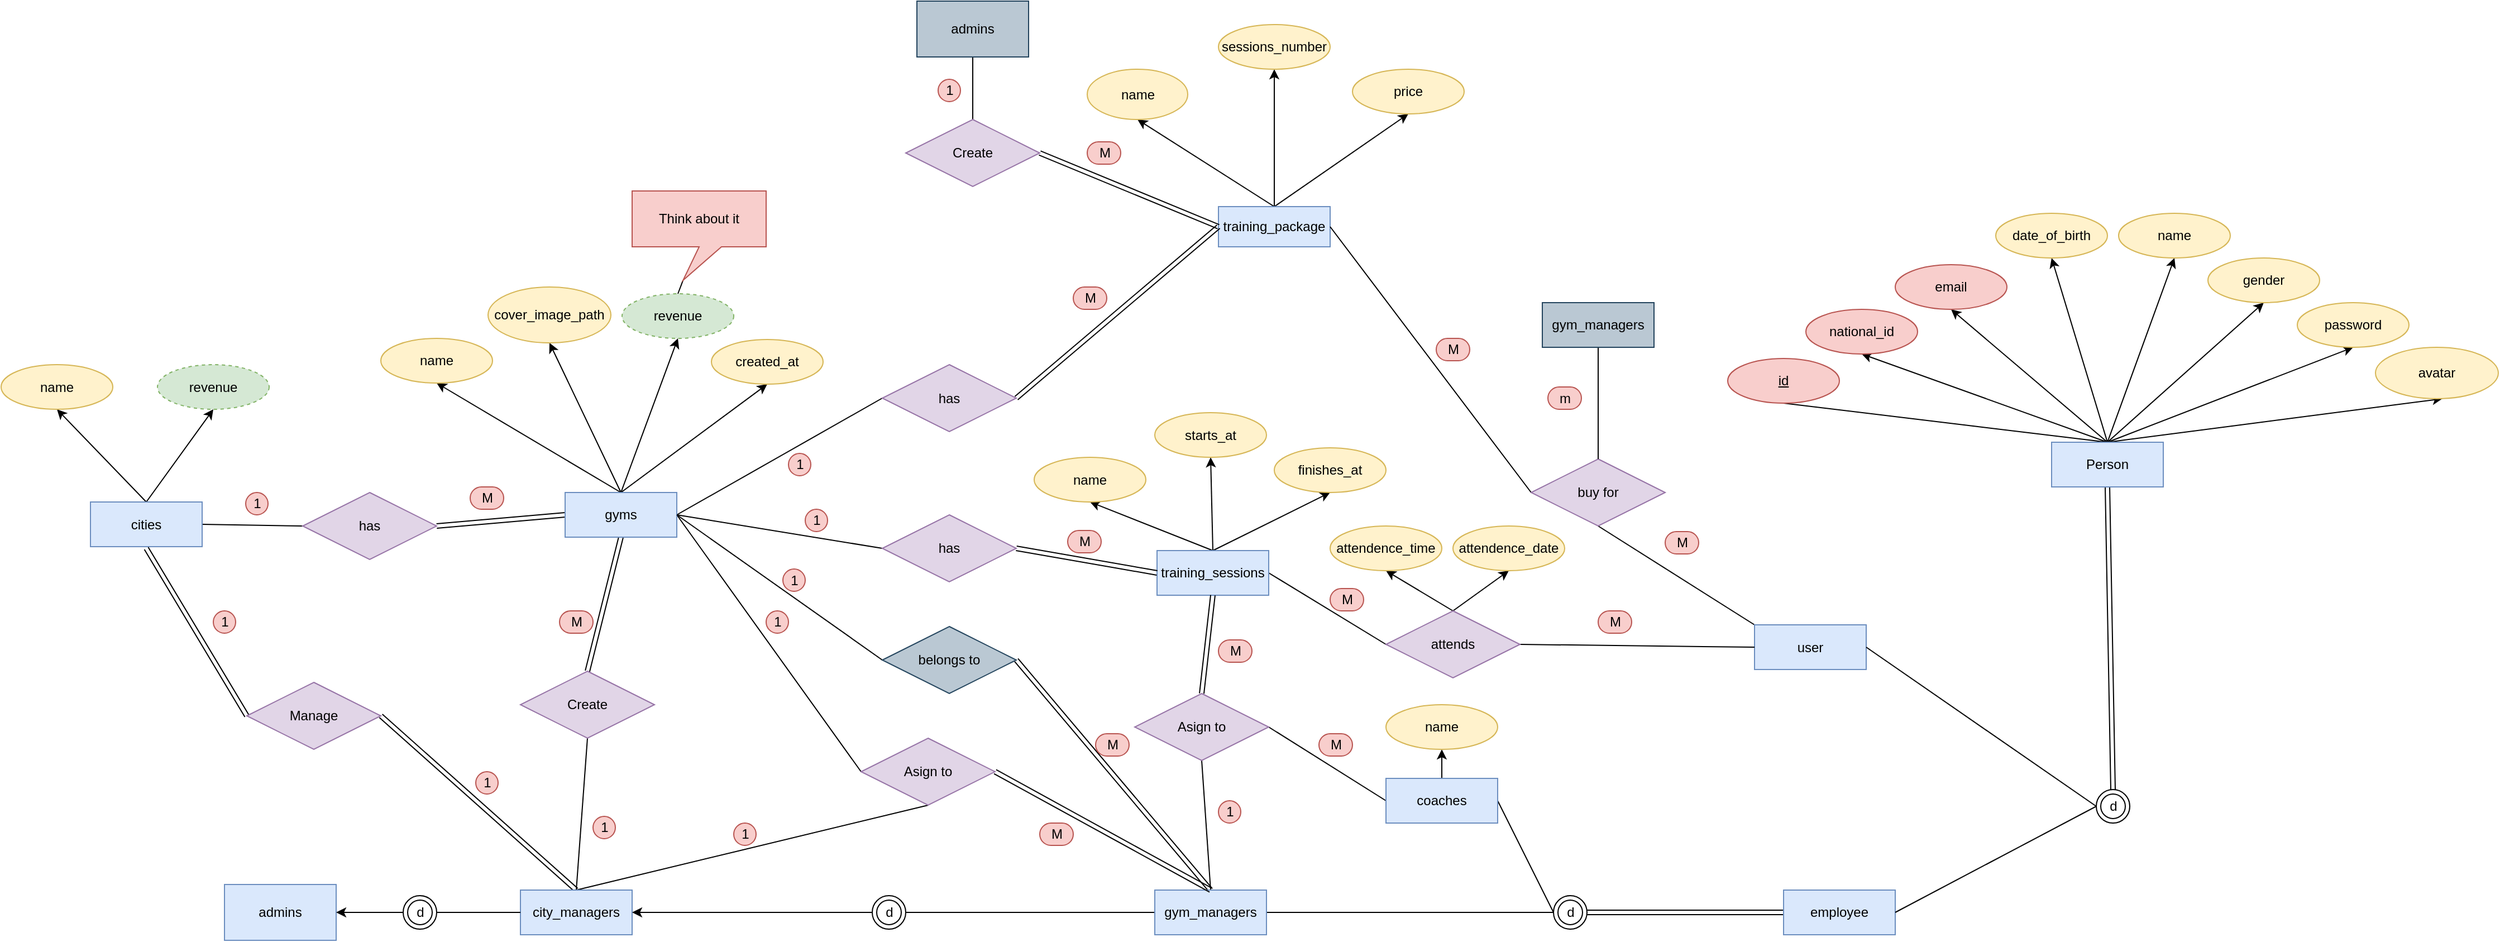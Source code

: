 <mxfile version="15.4.0" type="device" pages="2"><diagram name="Final Enhanced ERD" id="I5pskqRenlkBRNXmGsg3"><mxGraphModel dx="2842" dy="1785" grid="1" gridSize="10" guides="1" tooltips="1" connect="1" arrows="1" fold="1" page="1" pageScale="1" pageWidth="1169" pageHeight="827" math="0" shadow="0"><root><mxCell id="3XnUyBH3vOrXRpiGpQa9-0"/><mxCell id="3XnUyBH3vOrXRpiGpQa9-1" parent="3XnUyBH3vOrXRpiGpQa9-0"/><mxCell id="3XnUyBH3vOrXRpiGpQa9-2" style="edgeStyle=none;rounded=0;orthogonalLoop=1;jettySize=auto;html=1;exitX=0.5;exitY=0;exitDx=0;exitDy=0;entryX=0.5;entryY=1;entryDx=0;entryDy=0;" parent="3XnUyBH3vOrXRpiGpQa9-1" source="3XnUyBH3vOrXRpiGpQa9-11" target="3XnUyBH3vOrXRpiGpQa9-12" edge="1"><mxGeometry relative="1" as="geometry"/></mxCell><mxCell id="3XnUyBH3vOrXRpiGpQa9-3" style="edgeStyle=none;rounded=0;orthogonalLoop=1;jettySize=auto;html=1;exitX=0.5;exitY=0;exitDx=0;exitDy=0;entryX=0.5;entryY=1;entryDx=0;entryDy=0;" parent="3XnUyBH3vOrXRpiGpQa9-1" source="3XnUyBH3vOrXRpiGpQa9-11" target="3XnUyBH3vOrXRpiGpQa9-14" edge="1"><mxGeometry relative="1" as="geometry"/></mxCell><mxCell id="3XnUyBH3vOrXRpiGpQa9-4" style="edgeStyle=none;rounded=0;orthogonalLoop=1;jettySize=auto;html=1;exitX=0.5;exitY=0;exitDx=0;exitDy=0;entryX=0.5;entryY=1;entryDx=0;entryDy=0;" parent="3XnUyBH3vOrXRpiGpQa9-1" source="3XnUyBH3vOrXRpiGpQa9-11" target="3XnUyBH3vOrXRpiGpQa9-13" edge="1"><mxGeometry relative="1" as="geometry"/></mxCell><mxCell id="3XnUyBH3vOrXRpiGpQa9-5" style="edgeStyle=none;rounded=0;orthogonalLoop=1;jettySize=auto;html=1;exitX=0.5;exitY=0;exitDx=0;exitDy=0;entryX=0.5;entryY=1;entryDx=0;entryDy=0;" parent="3XnUyBH3vOrXRpiGpQa9-1" source="3XnUyBH3vOrXRpiGpQa9-11" target="3XnUyBH3vOrXRpiGpQa9-15" edge="1"><mxGeometry relative="1" as="geometry"/></mxCell><mxCell id="3XnUyBH3vOrXRpiGpQa9-6" style="edgeStyle=none;rounded=0;orthogonalLoop=1;jettySize=auto;html=1;exitX=0.5;exitY=0;exitDx=0;exitDy=0;entryX=0.545;entryY=1;entryDx=0;entryDy=0;entryPerimeter=0;" parent="3XnUyBH3vOrXRpiGpQa9-1" source="3XnUyBH3vOrXRpiGpQa9-11" target="3XnUyBH3vOrXRpiGpQa9-16" edge="1"><mxGeometry relative="1" as="geometry"/></mxCell><mxCell id="3XnUyBH3vOrXRpiGpQa9-7" style="edgeStyle=none;rounded=0;orthogonalLoop=1;jettySize=auto;html=1;exitX=0.5;exitY=0;exitDx=0;exitDy=0;entryX=0.5;entryY=1;entryDx=0;entryDy=0;" parent="3XnUyBH3vOrXRpiGpQa9-1" source="3XnUyBH3vOrXRpiGpQa9-11" target="3XnUyBH3vOrXRpiGpQa9-19" edge="1"><mxGeometry relative="1" as="geometry"/></mxCell><mxCell id="3XnUyBH3vOrXRpiGpQa9-8" style="edgeStyle=none;rounded=0;orthogonalLoop=1;jettySize=auto;html=1;exitX=0.5;exitY=0;exitDx=0;exitDy=0;entryX=0.5;entryY=1;entryDx=0;entryDy=0;" parent="3XnUyBH3vOrXRpiGpQa9-1" source="3XnUyBH3vOrXRpiGpQa9-11" target="3XnUyBH3vOrXRpiGpQa9-20" edge="1"><mxGeometry relative="1" as="geometry"/></mxCell><mxCell id="3XnUyBH3vOrXRpiGpQa9-9" style="edgeStyle=none;shape=link;rounded=0;orthogonalLoop=1;jettySize=auto;html=1;exitX=0.5;exitY=1;exitDx=0;exitDy=0;entryX=0.5;entryY=0;entryDx=0;entryDy=0;endArrow=classic;endFill=1;" parent="3XnUyBH3vOrXRpiGpQa9-1" source="3XnUyBH3vOrXRpiGpQa9-11" target="3XnUyBH3vOrXRpiGpQa9-41" edge="1"><mxGeometry relative="1" as="geometry"/></mxCell><mxCell id="3XnUyBH3vOrXRpiGpQa9-10" style="edgeStyle=none;rounded=0;orthogonalLoop=1;jettySize=auto;html=1;exitX=0.5;exitY=0;exitDx=0;exitDy=0;entryX=0.5;entryY=1;entryDx=0;entryDy=0;endArrow=none;endFill=0;" parent="3XnUyBH3vOrXRpiGpQa9-1" source="3XnUyBH3vOrXRpiGpQa9-11" target="3XnUyBH3vOrXRpiGpQa9-43" edge="1"><mxGeometry relative="1" as="geometry"/></mxCell><mxCell id="3XnUyBH3vOrXRpiGpQa9-11" value="Person" style="whiteSpace=wrap;html=1;align=center;fillColor=#dae8fc;strokeColor=#6c8ebf;" parent="3XnUyBH3vOrXRpiGpQa9-1" vertex="1"><mxGeometry x="746" y="175" width="100" height="40" as="geometry"/></mxCell><mxCell id="3XnUyBH3vOrXRpiGpQa9-12" value="email" style="ellipse;whiteSpace=wrap;html=1;align=center;fillColor=#f8cecc;strokeColor=#b85450;" parent="3XnUyBH3vOrXRpiGpQa9-1" vertex="1"><mxGeometry x="606" y="16" width="100" height="40" as="geometry"/></mxCell><mxCell id="3XnUyBH3vOrXRpiGpQa9-13" value="name" style="ellipse;whiteSpace=wrap;html=1;align=center;fillColor=#fff2cc;strokeColor=#d6b656;" parent="3XnUyBH3vOrXRpiGpQa9-1" vertex="1"><mxGeometry x="806" y="-30" width="100" height="40" as="geometry"/></mxCell><mxCell id="3XnUyBH3vOrXRpiGpQa9-14" value="national_id" style="ellipse;whiteSpace=wrap;html=1;align=center;fillColor=#f8cecc;strokeColor=#b85450;fontStyle=0" parent="3XnUyBH3vOrXRpiGpQa9-1" vertex="1"><mxGeometry x="526" y="56" width="100" height="40" as="geometry"/></mxCell><mxCell id="3XnUyBH3vOrXRpiGpQa9-15" value="password" style="ellipse;whiteSpace=wrap;html=1;align=center;fillColor=#fff2cc;strokeColor=#d6b656;" parent="3XnUyBH3vOrXRpiGpQa9-1" vertex="1"><mxGeometry x="966" y="50" width="100" height="40" as="geometry"/></mxCell><mxCell id="3XnUyBH3vOrXRpiGpQa9-16" value="avatar" style="ellipse;whiteSpace=wrap;html=1;align=center;fillColor=#fff2cc;strokeColor=#d6b656;" parent="3XnUyBH3vOrXRpiGpQa9-1" vertex="1"><mxGeometry x="1036" y="90" width="110" height="46" as="geometry"/></mxCell><mxCell id="3XnUyBH3vOrXRpiGpQa9-17" style="edgeStyle=none;rounded=0;orthogonalLoop=1;jettySize=auto;html=1;exitX=0;exitY=0.5;exitDx=0;exitDy=0;entryX=1;entryY=0.5;entryDx=0;entryDy=0;endArrow=none;endFill=0;" parent="3XnUyBH3vOrXRpiGpQa9-1" source="3XnUyBH3vOrXRpiGpQa9-18" target="3XnUyBH3vOrXRpiGpQa9-71" edge="1"><mxGeometry relative="1" as="geometry"><mxPoint x="270" y="596" as="targetPoint"/></mxGeometry></mxCell><mxCell id="3XnUyBH3vOrXRpiGpQa9-18" value="" style="ellipse;shape=doubleEllipse;whiteSpace=wrap;html=1;aspect=fixed;" parent="3XnUyBH3vOrXRpiGpQa9-1" vertex="1"><mxGeometry x="300" y="581" width="30" height="30" as="geometry"/></mxCell><mxCell id="3XnUyBH3vOrXRpiGpQa9-19" value="date_of_birth" style="ellipse;whiteSpace=wrap;html=1;align=center;fillColor=#fff2cc;strokeColor=#d6b656;" parent="3XnUyBH3vOrXRpiGpQa9-1" vertex="1"><mxGeometry x="696" y="-30" width="100" height="40" as="geometry"/></mxCell><mxCell id="3XnUyBH3vOrXRpiGpQa9-20" value="gender" style="ellipse;whiteSpace=wrap;html=1;align=center;fillColor=#fff2cc;strokeColor=#d6b656;" parent="3XnUyBH3vOrXRpiGpQa9-1" vertex="1"><mxGeometry x="886" y="10" width="100" height="40" as="geometry"/></mxCell><mxCell id="3XnUyBH3vOrXRpiGpQa9-21" value="admins" style="whiteSpace=wrap;html=1;align=center;fillColor=#dae8fc;strokeColor=#6c8ebf;" parent="3XnUyBH3vOrXRpiGpQa9-1" vertex="1"><mxGeometry x="-890" y="571" width="100" height="50" as="geometry"/></mxCell><mxCell id="3XnUyBH3vOrXRpiGpQa9-22" value="d" style="text;html=1;resizable=0;autosize=1;align=center;verticalAlign=middle;points=[];fillColor=none;strokeColor=none;rounded=0;" parent="3XnUyBH3vOrXRpiGpQa9-1" vertex="1"><mxGeometry x="305" y="586" width="20" height="20" as="geometry"/></mxCell><mxCell id="67njSNPCLtZeLC7Q-h0z-5" style="edgeStyle=none;rounded=0;orthogonalLoop=1;jettySize=auto;html=1;exitX=0.5;exitY=0;exitDx=0;exitDy=0;entryX=0.5;entryY=1;entryDx=0;entryDy=0;endArrow=classic;endFill=1;" parent="3XnUyBH3vOrXRpiGpQa9-1" source="3XnUyBH3vOrXRpiGpQa9-27" target="3XnUyBH3vOrXRpiGpQa9-28" edge="1"><mxGeometry relative="1" as="geometry"/></mxCell><mxCell id="67njSNPCLtZeLC7Q-h0z-6" style="edgeStyle=none;rounded=0;orthogonalLoop=1;jettySize=auto;html=1;exitX=0.5;exitY=0;exitDx=0;exitDy=0;entryX=0.5;entryY=1;entryDx=0;entryDy=0;endArrow=classic;endFill=1;" parent="3XnUyBH3vOrXRpiGpQa9-1" source="3XnUyBH3vOrXRpiGpQa9-27" target="3XnUyBH3vOrXRpiGpQa9-30" edge="1"><mxGeometry relative="1" as="geometry"/></mxCell><mxCell id="67njSNPCLtZeLC7Q-h0z-7" style="edgeStyle=none;rounded=0;orthogonalLoop=1;jettySize=auto;html=1;exitX=0.5;exitY=0;exitDx=0;exitDy=0;entryX=0.5;entryY=1;entryDx=0;entryDy=0;endArrow=classic;endFill=1;" parent="3XnUyBH3vOrXRpiGpQa9-1" source="3XnUyBH3vOrXRpiGpQa9-27" target="3XnUyBH3vOrXRpiGpQa9-29" edge="1"><mxGeometry relative="1" as="geometry"/></mxCell><mxCell id="3XnUyBH3vOrXRpiGpQa9-27" value="training_package" style="whiteSpace=wrap;html=1;align=center;fillColor=#dae8fc;strokeColor=#6c8ebf;" parent="3XnUyBH3vOrXRpiGpQa9-1" vertex="1"><mxGeometry y="-36" width="100" height="36" as="geometry"/></mxCell><mxCell id="3XnUyBH3vOrXRpiGpQa9-28" value="name" style="ellipse;whiteSpace=wrap;html=1;align=center;fillColor=#fff2cc;strokeColor=#d6b656;" parent="3XnUyBH3vOrXRpiGpQa9-1" vertex="1"><mxGeometry x="-117.5" y="-159" width="90" height="45" as="geometry"/></mxCell><mxCell id="3XnUyBH3vOrXRpiGpQa9-29" value="price" style="ellipse;whiteSpace=wrap;html=1;align=center;fillColor=#fff2cc;strokeColor=#d6b656;" parent="3XnUyBH3vOrXRpiGpQa9-1" vertex="1"><mxGeometry x="120" y="-159" width="100" height="40" as="geometry"/></mxCell><mxCell id="3XnUyBH3vOrXRpiGpQa9-30" value="sessions_number" style="ellipse;whiteSpace=wrap;html=1;align=center;fillColor=#fff2cc;strokeColor=#d6b656;" parent="3XnUyBH3vOrXRpiGpQa9-1" vertex="1"><mxGeometry y="-199" width="100" height="40" as="geometry"/></mxCell><mxCell id="BVjQJrXd631De7LE2uGL-12" style="edgeStyle=none;rounded=0;orthogonalLoop=1;jettySize=auto;html=1;exitX=0;exitY=0.5;exitDx=0;exitDy=0;entryX=1;entryY=0.5;entryDx=0;entryDy=0;endArrow=none;endFill=0;" parent="3XnUyBH3vOrXRpiGpQa9-1" source="3XnUyBH3vOrXRpiGpQa9-33" target="3XnUyBH3vOrXRpiGpQa9-27" edge="1"><mxGeometry relative="1" as="geometry"/></mxCell><mxCell id="6wAWY_jPVy7nvPov10EY-1" style="edgeStyle=none;rounded=0;orthogonalLoop=1;jettySize=auto;html=1;exitX=0.5;exitY=1;exitDx=0;exitDy=0;entryX=0;entryY=0;entryDx=0;entryDy=0;endArrow=none;endFill=0;" parent="3XnUyBH3vOrXRpiGpQa9-1" source="3XnUyBH3vOrXRpiGpQa9-33" target="3XnUyBH3vOrXRpiGpQa9-38" edge="1"><mxGeometry relative="1" as="geometry"/></mxCell><mxCell id="3XnUyBH3vOrXRpiGpQa9-33" value="buy for" style="shape=rhombus;perimeter=rhombusPerimeter;whiteSpace=wrap;html=1;align=center;fillColor=#e1d5e7;strokeColor=#9673a6;rotation=0;" parent="3XnUyBH3vOrXRpiGpQa9-1" vertex="1"><mxGeometry x="280" y="190" width="120" height="60" as="geometry"/></mxCell><mxCell id="3XnUyBH3vOrXRpiGpQa9-35" style="edgeStyle=none;rounded=0;orthogonalLoop=1;jettySize=auto;html=1;exitX=0;exitY=0.5;exitDx=0;exitDy=0;entryX=1;entryY=0.5;entryDx=0;entryDy=0;endArrow=classic;endFill=1;shape=link;" parent="3XnUyBH3vOrXRpiGpQa9-1" source="3XnUyBH3vOrXRpiGpQa9-36" target="3XnUyBH3vOrXRpiGpQa9-18" edge="1"><mxGeometry relative="1" as="geometry"/></mxCell><mxCell id="3XnUyBH3vOrXRpiGpQa9-36" value="employee" style="whiteSpace=wrap;html=1;align=center;fillColor=#dae8fc;strokeColor=#6c8ebf;" parent="3XnUyBH3vOrXRpiGpQa9-1" vertex="1"><mxGeometry x="506" y="576" width="100" height="40" as="geometry"/></mxCell><mxCell id="3XnUyBH3vOrXRpiGpQa9-38" value="user" style="whiteSpace=wrap;html=1;align=center;fillColor=#dae8fc;strokeColor=#6c8ebf;" parent="3XnUyBH3vOrXRpiGpQa9-1" vertex="1"><mxGeometry x="480" y="338.5" width="100" height="40" as="geometry"/></mxCell><mxCell id="3XnUyBH3vOrXRpiGpQa9-39" style="edgeStyle=none;rounded=0;orthogonalLoop=1;jettySize=auto;html=1;exitX=0;exitY=0.5;exitDx=0;exitDy=0;entryX=1;entryY=0.5;entryDx=0;entryDy=0;endArrow=none;endFill=0;" parent="3XnUyBH3vOrXRpiGpQa9-1" source="3XnUyBH3vOrXRpiGpQa9-41" target="3XnUyBH3vOrXRpiGpQa9-36" edge="1"><mxGeometry relative="1" as="geometry"/></mxCell><mxCell id="3XnUyBH3vOrXRpiGpQa9-40" style="edgeStyle=none;rounded=0;orthogonalLoop=1;jettySize=auto;html=1;exitX=0;exitY=0.5;exitDx=0;exitDy=0;endArrow=none;endFill=0;entryX=1;entryY=0.5;entryDx=0;entryDy=0;" parent="3XnUyBH3vOrXRpiGpQa9-1" source="3XnUyBH3vOrXRpiGpQa9-41" target="3XnUyBH3vOrXRpiGpQa9-38" edge="1"><mxGeometry relative="1" as="geometry"><mxPoint x="601" y="440" as="targetPoint"/></mxGeometry></mxCell><mxCell id="3XnUyBH3vOrXRpiGpQa9-41" value="" style="ellipse;shape=doubleEllipse;whiteSpace=wrap;html=1;aspect=fixed;" parent="3XnUyBH3vOrXRpiGpQa9-1" vertex="1"><mxGeometry x="786" y="486" width="30" height="30" as="geometry"/></mxCell><mxCell id="3XnUyBH3vOrXRpiGpQa9-42" value="d" style="text;html=1;resizable=0;autosize=1;align=center;verticalAlign=middle;points=[];fillColor=none;strokeColor=none;rounded=0;" parent="3XnUyBH3vOrXRpiGpQa9-1" vertex="1"><mxGeometry x="791" y="491" width="20" height="20" as="geometry"/></mxCell><mxCell id="3XnUyBH3vOrXRpiGpQa9-43" value="id" style="ellipse;whiteSpace=wrap;html=1;align=center;fillColor=#f8cecc;strokeColor=#b85450;fontStyle=4" parent="3XnUyBH3vOrXRpiGpQa9-1" vertex="1"><mxGeometry x="456" y="100" width="100" height="40" as="geometry"/></mxCell><mxCell id="67njSNPCLtZeLC7Q-h0z-11" style="edgeStyle=none;rounded=0;orthogonalLoop=1;jettySize=auto;html=1;exitX=0.5;exitY=0;exitDx=0;exitDy=0;entryX=0.5;entryY=1;entryDx=0;entryDy=0;endArrow=none;endFill=0;" parent="3XnUyBH3vOrXRpiGpQa9-1" source="3XnUyBH3vOrXRpiGpQa9-47" target="3XnUyBH3vOrXRpiGpQa9-67" edge="1"><mxGeometry relative="1" as="geometry"/></mxCell><mxCell id="67njSNPCLtZeLC7Q-h0z-14" style="edgeStyle=none;rounded=0;orthogonalLoop=1;jettySize=auto;html=1;exitX=0.5;exitY=0;exitDx=0;exitDy=0;entryX=1;entryY=0.5;entryDx=0;entryDy=0;endArrow=none;endFill=0;shape=link;" parent="3XnUyBH3vOrXRpiGpQa9-1" source="3XnUyBH3vOrXRpiGpQa9-47" target="67njSNPCLtZeLC7Q-h0z-13" edge="1"><mxGeometry relative="1" as="geometry"/></mxCell><mxCell id="7BEeQwaL0ZzUTKSQMzfb-3" style="edgeStyle=none;rounded=0;orthogonalLoop=1;jettySize=auto;html=1;exitX=0.5;exitY=0;exitDx=0;exitDy=0;entryX=0.5;entryY=1;entryDx=0;entryDy=0;endArrow=none;endFill=0;" parent="3XnUyBH3vOrXRpiGpQa9-1" source="3XnUyBH3vOrXRpiGpQa9-47" target="7BEeQwaL0ZzUTKSQMzfb-0" edge="1"><mxGeometry relative="1" as="geometry"/></mxCell><mxCell id="3XnUyBH3vOrXRpiGpQa9-47" value="city_managers" style="whiteSpace=wrap;html=1;align=center;fillColor=#dae8fc;strokeColor=#6c8ebf;" parent="3XnUyBH3vOrXRpiGpQa9-1" vertex="1"><mxGeometry x="-625" y="576" width="100" height="40" as="geometry"/></mxCell><mxCell id="3XnUyBH3vOrXRpiGpQa9-48" style="edgeStyle=none;rounded=0;orthogonalLoop=1;jettySize=auto;html=1;exitX=0;exitY=0.5;exitDx=0;exitDy=0;entryX=1;entryY=0.5;entryDx=0;entryDy=0;endArrow=classic;endFill=1;" parent="3XnUyBH3vOrXRpiGpQa9-1" source="3XnUyBH3vOrXRpiGpQa9-49" target="3XnUyBH3vOrXRpiGpQa9-47" edge="1"><mxGeometry relative="1" as="geometry"><mxPoint x="-309" y="856" as="targetPoint"/></mxGeometry></mxCell><mxCell id="3XnUyBH3vOrXRpiGpQa9-49" value="" style="ellipse;shape=doubleEllipse;whiteSpace=wrap;html=1;aspect=fixed;" parent="3XnUyBH3vOrXRpiGpQa9-1" vertex="1"><mxGeometry x="-310" y="581" width="30" height="30" as="geometry"/></mxCell><mxCell id="3XnUyBH3vOrXRpiGpQa9-50" value="d" style="text;html=1;resizable=0;autosize=1;align=center;verticalAlign=middle;points=[];fillColor=none;strokeColor=none;rounded=0;" parent="3XnUyBH3vOrXRpiGpQa9-1" vertex="1"><mxGeometry x="-305" y="586" width="20" height="20" as="geometry"/></mxCell><mxCell id="3XnUyBH3vOrXRpiGpQa9-51" style="edgeStyle=none;rounded=0;orthogonalLoop=1;jettySize=auto;html=1;exitX=0;exitY=0.5;exitDx=0;exitDy=0;entryX=1;entryY=0.5;entryDx=0;entryDy=0;endArrow=none;endFill=0;" parent="3XnUyBH3vOrXRpiGpQa9-1" source="3XnUyBH3vOrXRpiGpQa9-47" target="3XnUyBH3vOrXRpiGpQa9-53" edge="1"><mxGeometry relative="1" as="geometry"><mxPoint x="-380" y="699.5" as="sourcePoint"/></mxGeometry></mxCell><mxCell id="67njSNPCLtZeLC7Q-h0z-2" style="edgeStyle=none;rounded=0;orthogonalLoop=1;jettySize=auto;html=1;exitX=0;exitY=0.5;exitDx=0;exitDy=0;entryX=1;entryY=0.5;entryDx=0;entryDy=0;endArrow=classic;endFill=1;" parent="3XnUyBH3vOrXRpiGpQa9-1" source="3XnUyBH3vOrXRpiGpQa9-53" target="3XnUyBH3vOrXRpiGpQa9-21" edge="1"><mxGeometry relative="1" as="geometry"/></mxCell><mxCell id="3XnUyBH3vOrXRpiGpQa9-53" value="" style="ellipse;shape=doubleEllipse;whiteSpace=wrap;html=1;aspect=fixed;" parent="3XnUyBH3vOrXRpiGpQa9-1" vertex="1"><mxGeometry x="-730" y="581" width="30" height="30" as="geometry"/></mxCell><mxCell id="3XnUyBH3vOrXRpiGpQa9-54" value="d" style="text;html=1;resizable=0;autosize=1;align=center;verticalAlign=middle;points=[];fillColor=none;strokeColor=none;rounded=0;" parent="3XnUyBH3vOrXRpiGpQa9-1" vertex="1"><mxGeometry x="-725" y="586" width="20" height="20" as="geometry"/></mxCell><mxCell id="67njSNPCLtZeLC7Q-h0z-15" style="edgeStyle=none;rounded=0;orthogonalLoop=1;jettySize=auto;html=1;exitX=0.5;exitY=0;exitDx=0;exitDy=0;entryX=0.5;entryY=1;entryDx=0;entryDy=0;endArrow=classic;endFill=1;" parent="3XnUyBH3vOrXRpiGpQa9-1" source="3XnUyBH3vOrXRpiGpQa9-59" target="3XnUyBH3vOrXRpiGpQa9-60" edge="1"><mxGeometry relative="1" as="geometry"/></mxCell><mxCell id="67njSNPCLtZeLC7Q-h0z-16" style="edgeStyle=none;rounded=0;orthogonalLoop=1;jettySize=auto;html=1;exitX=0.5;exitY=0;exitDx=0;exitDy=0;entryX=0.5;entryY=1;entryDx=0;entryDy=0;endArrow=classic;endFill=1;" parent="3XnUyBH3vOrXRpiGpQa9-1" source="3XnUyBH3vOrXRpiGpQa9-59" target="3XnUyBH3vOrXRpiGpQa9-126" edge="1"><mxGeometry relative="1" as="geometry"/></mxCell><mxCell id="67njSNPCLtZeLC7Q-h0z-18" style="edgeStyle=none;rounded=0;orthogonalLoop=1;jettySize=auto;html=1;exitX=1;exitY=0.5;exitDx=0;exitDy=0;entryX=0;entryY=0.5;entryDx=0;entryDy=0;endArrow=none;endFill=0;" parent="3XnUyBH3vOrXRpiGpQa9-1" source="3XnUyBH3vOrXRpiGpQa9-59" target="3XnUyBH3vOrXRpiGpQa9-64" edge="1"><mxGeometry relative="1" as="geometry"/></mxCell><mxCell id="3XnUyBH3vOrXRpiGpQa9-59" value="cities" style="whiteSpace=wrap;html=1;align=center;fillColor=#dae8fc;strokeColor=#6c8ebf;" parent="3XnUyBH3vOrXRpiGpQa9-1" vertex="1"><mxGeometry x="-1010" y="228.5" width="100" height="40" as="geometry"/></mxCell><mxCell id="3XnUyBH3vOrXRpiGpQa9-60" value="name" style="ellipse;whiteSpace=wrap;html=1;align=center;fillColor=#fff2cc;strokeColor=#d6b656;" parent="3XnUyBH3vOrXRpiGpQa9-1" vertex="1"><mxGeometry x="-1090" y="105.5" width="100" height="40" as="geometry"/></mxCell><mxCell id="67njSNPCLtZeLC7Q-h0z-19" style="edgeStyle=none;rounded=0;orthogonalLoop=1;jettySize=auto;html=1;exitX=1;exitY=0.5;exitDx=0;exitDy=0;entryX=0;entryY=0.5;entryDx=0;entryDy=0;endArrow=none;endFill=0;shape=link;" parent="3XnUyBH3vOrXRpiGpQa9-1" source="3XnUyBH3vOrXRpiGpQa9-64" target="3XnUyBH3vOrXRpiGpQa9-81" edge="1"><mxGeometry relative="1" as="geometry"/></mxCell><mxCell id="3XnUyBH3vOrXRpiGpQa9-64" value="has" style="shape=rhombus;perimeter=rhombusPerimeter;whiteSpace=wrap;html=1;align=center;fillColor=#e1d5e7;strokeColor=#9673a6;" parent="3XnUyBH3vOrXRpiGpQa9-1" vertex="1"><mxGeometry x="-820" y="220" width="120" height="60" as="geometry"/></mxCell><mxCell id="3XnUyBH3vOrXRpiGpQa9-65" value="M" style="text;html=1;resizable=0;autosize=1;align=center;verticalAlign=middle;points=[];fillColor=#f8cecc;strokeColor=#b85450;rounded=1;arcSize=50;" parent="3XnUyBH3vOrXRpiGpQa9-1" vertex="1"><mxGeometry x="-670" y="215" width="30" height="20" as="geometry"/></mxCell><mxCell id="67njSNPCLtZeLC7Q-h0z-12" style="edgeStyle=none;rounded=0;orthogonalLoop=1;jettySize=auto;html=1;exitX=0.5;exitY=0;exitDx=0;exitDy=0;entryX=0.5;entryY=1;entryDx=0;entryDy=0;endArrow=none;endFill=0;shape=link;" parent="3XnUyBH3vOrXRpiGpQa9-1" source="3XnUyBH3vOrXRpiGpQa9-67" target="3XnUyBH3vOrXRpiGpQa9-81" edge="1"><mxGeometry relative="1" as="geometry"/></mxCell><mxCell id="3XnUyBH3vOrXRpiGpQa9-67" value="Create" style="shape=rhombus;perimeter=rhombusPerimeter;whiteSpace=wrap;html=1;align=center;fillColor=#e1d5e7;strokeColor=#9673a6;" parent="3XnUyBH3vOrXRpiGpQa9-1" vertex="1"><mxGeometry x="-625" y="380" width="120" height="60" as="geometry"/></mxCell><mxCell id="3XnUyBH3vOrXRpiGpQa9-68" style="edgeStyle=none;rounded=0;orthogonalLoop=1;jettySize=auto;html=1;exitX=0;exitY=0.5;exitDx=0;exitDy=0;entryX=1;entryY=0.5;entryDx=0;entryDy=0;endArrow=none;endFill=0;" parent="3XnUyBH3vOrXRpiGpQa9-1" source="3XnUyBH3vOrXRpiGpQa9-71" target="3XnUyBH3vOrXRpiGpQa9-49" edge="1"><mxGeometry relative="1" as="geometry"/></mxCell><mxCell id="2t46BDxV1obnQ-xTkzqL-1" style="edgeStyle=none;rounded=0;orthogonalLoop=1;jettySize=auto;html=1;exitX=0.5;exitY=0;exitDx=0;exitDy=0;entryX=1;entryY=0.5;entryDx=0;entryDy=0;endArrow=none;endFill=0;shape=link;" parent="3XnUyBH3vOrXRpiGpQa9-1" source="3XnUyBH3vOrXRpiGpQa9-71" target="2t46BDxV1obnQ-xTkzqL-0" edge="1"><mxGeometry relative="1" as="geometry"/></mxCell><mxCell id="PWxdYwW-8Fs6NaxxR_2b-9" style="edgeStyle=none;rounded=0;orthogonalLoop=1;jettySize=auto;html=1;exitX=0.5;exitY=0;exitDx=0;exitDy=0;entryX=0.5;entryY=1;entryDx=0;entryDy=0;endArrow=none;endFill=0;" parent="3XnUyBH3vOrXRpiGpQa9-1" source="3XnUyBH3vOrXRpiGpQa9-71" target="PWxdYwW-8Fs6NaxxR_2b-8" edge="1"><mxGeometry relative="1" as="geometry"/></mxCell><mxCell id="3XnUyBH3vOrXRpiGpQa9-71" value="gym_managers" style="whiteSpace=wrap;html=1;align=center;fillColor=#dae8fc;strokeColor=#6c8ebf;" parent="3XnUyBH3vOrXRpiGpQa9-1" vertex="1"><mxGeometry x="-57" y="576" width="100" height="40" as="geometry"/></mxCell><mxCell id="3XnUyBH3vOrXRpiGpQa9-74" style="edgeStyle=none;rounded=0;orthogonalLoop=1;jettySize=auto;html=1;exitX=0.5;exitY=0;exitDx=0;exitDy=0;entryX=0.5;entryY=1;entryDx=0;entryDy=0;endArrow=classic;endFill=1;" parent="3XnUyBH3vOrXRpiGpQa9-1" source="3XnUyBH3vOrXRpiGpQa9-81" target="3XnUyBH3vOrXRpiGpQa9-83" edge="1"><mxGeometry relative="1" as="geometry"/></mxCell><mxCell id="3XnUyBH3vOrXRpiGpQa9-75" style="edgeStyle=none;rounded=0;orthogonalLoop=1;jettySize=auto;html=1;exitX=0.5;exitY=0;exitDx=0;exitDy=0;entryX=0.5;entryY=1;entryDx=0;entryDy=0;endArrow=classic;endFill=1;" parent="3XnUyBH3vOrXRpiGpQa9-1" source="3XnUyBH3vOrXRpiGpQa9-81" target="3XnUyBH3vOrXRpiGpQa9-84" edge="1"><mxGeometry relative="1" as="geometry"/></mxCell><mxCell id="3XnUyBH3vOrXRpiGpQa9-76" style="edgeStyle=none;rounded=0;orthogonalLoop=1;jettySize=auto;html=1;exitX=0.5;exitY=0;exitDx=0;exitDy=0;entryX=0.5;entryY=1;entryDx=0;entryDy=0;endArrow=classic;endFill=1;" parent="3XnUyBH3vOrXRpiGpQa9-1" source="3XnUyBH3vOrXRpiGpQa9-81" target="3XnUyBH3vOrXRpiGpQa9-82" edge="1"><mxGeometry relative="1" as="geometry"/></mxCell><mxCell id="3XnUyBH3vOrXRpiGpQa9-80" style="edgeStyle=none;rounded=0;orthogonalLoop=1;jettySize=auto;html=1;exitX=0.5;exitY=0;exitDx=0;exitDy=0;entryX=0.5;entryY=1;entryDx=0;entryDy=0;endArrow=classic;endFill=1;" parent="3XnUyBH3vOrXRpiGpQa9-1" source="3XnUyBH3vOrXRpiGpQa9-81" target="3XnUyBH3vOrXRpiGpQa9-125" edge="1"><mxGeometry relative="1" as="geometry"/></mxCell><mxCell id="wtmWELM-XLlsKLxCKAkb-0" style="edgeStyle=none;rounded=0;orthogonalLoop=1;jettySize=auto;html=1;exitX=1;exitY=0.5;exitDx=0;exitDy=0;entryX=0;entryY=0.5;entryDx=0;entryDy=0;endArrow=none;endFill=0;" parent="3XnUyBH3vOrXRpiGpQa9-1" source="3XnUyBH3vOrXRpiGpQa9-81" target="3XnUyBH3vOrXRpiGpQa9-122" edge="1"><mxGeometry relative="1" as="geometry"/></mxCell><mxCell id="7BEeQwaL0ZzUTKSQMzfb-1" style="edgeStyle=none;rounded=0;orthogonalLoop=1;jettySize=auto;html=1;exitX=1;exitY=0.5;exitDx=0;exitDy=0;entryX=0;entryY=0.5;entryDx=0;entryDy=0;endArrow=none;endFill=0;" parent="3XnUyBH3vOrXRpiGpQa9-1" source="3XnUyBH3vOrXRpiGpQa9-81" target="7BEeQwaL0ZzUTKSQMzfb-0" edge="1"><mxGeometry relative="1" as="geometry"/></mxCell><mxCell id="hUMQhtJYAKS4tBE5VKwz-1" style="edgeStyle=none;rounded=0;orthogonalLoop=1;jettySize=auto;html=1;exitX=1;exitY=0.5;exitDx=0;exitDy=0;entryX=0;entryY=0.5;entryDx=0;entryDy=0;endArrow=none;endFill=0;" parent="3XnUyBH3vOrXRpiGpQa9-1" source="3XnUyBH3vOrXRpiGpQa9-81" target="hUMQhtJYAKS4tBE5VKwz-0" edge="1"><mxGeometry relative="1" as="geometry"/></mxCell><mxCell id="3XnUyBH3vOrXRpiGpQa9-81" value="gyms" style="whiteSpace=wrap;html=1;align=center;fillColor=#dae8fc;strokeColor=#6c8ebf;" parent="3XnUyBH3vOrXRpiGpQa9-1" vertex="1"><mxGeometry x="-585" y="220" width="100" height="40" as="geometry"/></mxCell><mxCell id="3XnUyBH3vOrXRpiGpQa9-82" value="name" style="ellipse;whiteSpace=wrap;html=1;align=center;fillColor=#fff2cc;strokeColor=#d6b656;" parent="3XnUyBH3vOrXRpiGpQa9-1" vertex="1"><mxGeometry x="-750" y="82" width="100" height="40" as="geometry"/></mxCell><mxCell id="3XnUyBH3vOrXRpiGpQa9-83" value="created_at" style="ellipse;whiteSpace=wrap;html=1;align=center;fillColor=#fff2cc;strokeColor=#d6b656;" parent="3XnUyBH3vOrXRpiGpQa9-1" vertex="1"><mxGeometry x="-454" y="83" width="100" height="40" as="geometry"/></mxCell><mxCell id="3XnUyBH3vOrXRpiGpQa9-84" value="cover_image_path" style="ellipse;whiteSpace=wrap;html=1;align=center;fillColor=#fff2cc;strokeColor=#d6b656;" parent="3XnUyBH3vOrXRpiGpQa9-1" vertex="1"><mxGeometry x="-654" y="36" width="110" height="50" as="geometry"/></mxCell><mxCell id="3XnUyBH3vOrXRpiGpQa9-86" value="M" style="text;html=1;resizable=0;autosize=1;align=center;verticalAlign=middle;points=[];fillColor=#f8cecc;strokeColor=#b85450;rounded=1;arcSize=50;" parent="3XnUyBH3vOrXRpiGpQa9-1" vertex="1"><mxGeometry x="-590" y="326" width="30" height="20" as="geometry"/></mxCell><mxCell id="3XnUyBH3vOrXRpiGpQa9-87" value="1" style="text;html=1;resizable=0;autosize=1;align=center;verticalAlign=middle;points=[];fillColor=#f8cecc;strokeColor=#b85450;rounded=1;arcSize=50;" parent="3XnUyBH3vOrXRpiGpQa9-1" vertex="1"><mxGeometry x="-871" y="220" width="20" height="20" as="geometry"/></mxCell><mxCell id="3XnUyBH3vOrXRpiGpQa9-90" style="edgeStyle=none;rounded=0;orthogonalLoop=1;jettySize=auto;html=1;exitX=0.5;exitY=0;exitDx=0;exitDy=0;entryX=0.5;entryY=1;entryDx=0;entryDy=0;endArrow=classic;endFill=1;" parent="3XnUyBH3vOrXRpiGpQa9-1" source="3XnUyBH3vOrXRpiGpQa9-94" target="3XnUyBH3vOrXRpiGpQa9-95" edge="1"><mxGeometry relative="1" as="geometry"/></mxCell><mxCell id="3XnUyBH3vOrXRpiGpQa9-92" style="edgeStyle=none;rounded=0;orthogonalLoop=1;jettySize=auto;html=1;exitX=0.5;exitY=0;exitDx=0;exitDy=0;entryX=0.5;entryY=1;entryDx=0;entryDy=0;endArrow=classic;endFill=1;" parent="3XnUyBH3vOrXRpiGpQa9-1" source="3XnUyBH3vOrXRpiGpQa9-94" target="3XnUyBH3vOrXRpiGpQa9-96" edge="1"><mxGeometry relative="1" as="geometry"/></mxCell><mxCell id="3XnUyBH3vOrXRpiGpQa9-93" style="edgeStyle=none;rounded=0;orthogonalLoop=1;jettySize=auto;html=1;exitX=0.5;exitY=0;exitDx=0;exitDy=0;entryX=0.5;entryY=1;entryDx=0;entryDy=0;endArrow=classic;endFill=1;" parent="3XnUyBH3vOrXRpiGpQa9-1" source="3XnUyBH3vOrXRpiGpQa9-94" target="3XnUyBH3vOrXRpiGpQa9-97" edge="1"><mxGeometry relative="1" as="geometry"><mxPoint x="-16" y="-54.0" as="targetPoint"/></mxGeometry></mxCell><mxCell id="GtJcBT9kxezIZ92Mib9B-5" style="edgeStyle=none;rounded=0;orthogonalLoop=1;jettySize=auto;html=1;exitX=1;exitY=0.5;exitDx=0;exitDy=0;entryX=0;entryY=0.5;entryDx=0;entryDy=0;endArrow=none;endFill=0;" parent="3XnUyBH3vOrXRpiGpQa9-1" source="3XnUyBH3vOrXRpiGpQa9-94" target="GtJcBT9kxezIZ92Mib9B-2" edge="1"><mxGeometry relative="1" as="geometry"/></mxCell><mxCell id="3XnUyBH3vOrXRpiGpQa9-94" value="training_sessions" style="whiteSpace=wrap;html=1;align=center;fillColor=#dae8fc;strokeColor=#6c8ebf;" parent="3XnUyBH3vOrXRpiGpQa9-1" vertex="1"><mxGeometry x="-55" y="272" width="100" height="40" as="geometry"/></mxCell><mxCell id="3XnUyBH3vOrXRpiGpQa9-95" value="name" style="ellipse;whiteSpace=wrap;html=1;align=center;fillColor=#fff2cc;strokeColor=#d6b656;" parent="3XnUyBH3vOrXRpiGpQa9-1" vertex="1"><mxGeometry x="-165" y="188.5" width="100" height="40" as="geometry"/></mxCell><mxCell id="3XnUyBH3vOrXRpiGpQa9-96" value="starts_at" style="ellipse;whiteSpace=wrap;html=1;align=center;fillColor=#fff2cc;strokeColor=#d6b656;" parent="3XnUyBH3vOrXRpiGpQa9-1" vertex="1"><mxGeometry x="-57" y="148.5" width="100" height="40" as="geometry"/></mxCell><mxCell id="3XnUyBH3vOrXRpiGpQa9-97" value="finishes_at" style="ellipse;whiteSpace=wrap;html=1;align=center;fillColor=#fff2cc;strokeColor=#d6b656;" parent="3XnUyBH3vOrXRpiGpQa9-1" vertex="1"><mxGeometry x="50" y="180" width="100" height="40" as="geometry"/></mxCell><mxCell id="3XnUyBH3vOrXRpiGpQa9-99" style="edgeStyle=none;rounded=0;orthogonalLoop=1;jettySize=auto;html=1;exitX=1;exitY=1;exitDx=0;exitDy=0;endArrow=none;endFill=0;" parent="3XnUyBH3vOrXRpiGpQa9-1" edge="1"><mxGeometry relative="1" as="geometry"><mxPoint x="-49.854" y="130.226" as="sourcePoint"/><mxPoint x="-50.249" y="130.38" as="targetPoint"/></mxGeometry></mxCell><mxCell id="BVjQJrXd631De7LE2uGL-11" style="edgeStyle=none;rounded=0;orthogonalLoop=1;jettySize=auto;html=1;exitX=1;exitY=0.5;exitDx=0;exitDy=0;entryX=0;entryY=0.5;entryDx=0;entryDy=0;endArrow=none;endFill=0;shape=link;" parent="3XnUyBH3vOrXRpiGpQa9-1" source="3XnUyBH3vOrXRpiGpQa9-122" target="3XnUyBH3vOrXRpiGpQa9-27" edge="1"><mxGeometry relative="1" as="geometry"/></mxCell><mxCell id="3XnUyBH3vOrXRpiGpQa9-122" value="has" style="shape=rhombus;perimeter=rhombusPerimeter;whiteSpace=wrap;html=1;align=center;fillColor=#e1d5e7;strokeColor=#9673a6;rotation=0;" parent="3XnUyBH3vOrXRpiGpQa9-1" vertex="1"><mxGeometry x="-301" y="105.5" width="120" height="60" as="geometry"/></mxCell><mxCell id="3XnUyBH3vOrXRpiGpQa9-125" value="revenue" style="ellipse;whiteSpace=wrap;html=1;align=center;dashed=1;fillColor=#d5e8d4;strokeColor=#82b366;" parent="3XnUyBH3vOrXRpiGpQa9-1" vertex="1"><mxGeometry x="-534" y="42" width="100" height="40" as="geometry"/></mxCell><mxCell id="3XnUyBH3vOrXRpiGpQa9-126" value="revenue" style="ellipse;whiteSpace=wrap;html=1;align=center;dashed=1;fillColor=#d5e8d4;strokeColor=#82b366;" parent="3XnUyBH3vOrXRpiGpQa9-1" vertex="1"><mxGeometry x="-950" y="105.5" width="100" height="40" as="geometry"/></mxCell><mxCell id="67njSNPCLtZeLC7Q-h0z-9" style="edgeStyle=none;rounded=0;orthogonalLoop=1;jettySize=auto;html=1;exitX=0;exitY=0;exitDx=45.6;exitDy=80;exitPerimeter=0;entryX=0.5;entryY=0;entryDx=0;entryDy=0;endArrow=none;endFill=0;" parent="3XnUyBH3vOrXRpiGpQa9-1" source="3XnUyBH3vOrXRpiGpQa9-127" target="3XnUyBH3vOrXRpiGpQa9-125" edge="1"><mxGeometry relative="1" as="geometry"/></mxCell><mxCell id="3XnUyBH3vOrXRpiGpQa9-127" value="Think about it" style="shape=callout;whiteSpace=wrap;html=1;perimeter=calloutPerimeter;position2=0.38;fillColor=#f8cecc;strokeColor=#b85450;" parent="3XnUyBH3vOrXRpiGpQa9-1" vertex="1"><mxGeometry x="-525" y="-50" width="120" height="80" as="geometry"/></mxCell><mxCell id="67njSNPCLtZeLC7Q-h0z-17" style="edgeStyle=none;rounded=0;orthogonalLoop=1;jettySize=auto;html=1;exitX=0;exitY=0.5;exitDx=0;exitDy=0;endArrow=none;endFill=0;shape=link;" parent="3XnUyBH3vOrXRpiGpQa9-1" source="67njSNPCLtZeLC7Q-h0z-13" edge="1"><mxGeometry relative="1" as="geometry"><mxPoint x="-960" y="270" as="targetPoint"/></mxGeometry></mxCell><mxCell id="67njSNPCLtZeLC7Q-h0z-13" value="Manage" style="shape=rhombus;perimeter=rhombusPerimeter;whiteSpace=wrap;html=1;align=center;fillColor=#e1d5e7;strokeColor=#9673a6;" parent="3XnUyBH3vOrXRpiGpQa9-1" vertex="1"><mxGeometry x="-870" y="390" width="120" height="60" as="geometry"/></mxCell><mxCell id="67njSNPCLtZeLC7Q-h0z-20" value="1" style="text;html=1;resizable=0;autosize=1;align=center;verticalAlign=middle;points=[];fillColor=#f8cecc;strokeColor=#b85450;rounded=1;arcSize=50;" parent="3XnUyBH3vOrXRpiGpQa9-1" vertex="1"><mxGeometry x="-665" y="470" width="20" height="20" as="geometry"/></mxCell><mxCell id="67njSNPCLtZeLC7Q-h0z-21" value="1" style="text;html=1;resizable=0;autosize=1;align=center;verticalAlign=middle;points=[];fillColor=#f8cecc;strokeColor=#b85450;rounded=1;arcSize=50;" parent="3XnUyBH3vOrXRpiGpQa9-1" vertex="1"><mxGeometry x="-900" y="326" width="20" height="20" as="geometry"/></mxCell><mxCell id="wtmWELM-XLlsKLxCKAkb-3" value="1" style="text;html=1;resizable=0;autosize=1;align=center;verticalAlign=middle;points=[];fillColor=#f8cecc;strokeColor=#b85450;rounded=1;arcSize=50;" parent="3XnUyBH3vOrXRpiGpQa9-1" vertex="1"><mxGeometry x="-385" y="185" width="20" height="20" as="geometry"/></mxCell><mxCell id="2t46BDxV1obnQ-xTkzqL-2" style="edgeStyle=none;rounded=0;orthogonalLoop=1;jettySize=auto;html=1;exitX=0;exitY=0.5;exitDx=0;exitDy=0;entryX=1;entryY=0.5;entryDx=0;entryDy=0;endArrow=none;endFill=0;" parent="3XnUyBH3vOrXRpiGpQa9-1" source="2t46BDxV1obnQ-xTkzqL-0" target="3XnUyBH3vOrXRpiGpQa9-81" edge="1"><mxGeometry relative="1" as="geometry"/></mxCell><mxCell id="2t46BDxV1obnQ-xTkzqL-0" value="belongs to" style="shape=rhombus;perimeter=rhombusPerimeter;whiteSpace=wrap;html=1;align=center;fillColor=#bac8d3;strokeColor=#23445d;" parent="3XnUyBH3vOrXRpiGpQa9-1" vertex="1"><mxGeometry x="-301" y="340" width="120" height="60" as="geometry"/></mxCell><mxCell id="Z23Bbr7qf4ORC3dYC7P2-0" value="1" style="text;html=1;resizable=0;autosize=1;align=center;verticalAlign=middle;points=[];fillColor=#f8cecc;strokeColor=#b85450;rounded=1;arcSize=50;" parent="3XnUyBH3vOrXRpiGpQa9-1" vertex="1"><mxGeometry x="-390" y="288.5" width="20" height="20" as="geometry"/></mxCell><mxCell id="Z23Bbr7qf4ORC3dYC7P2-1" value="M" style="text;html=1;resizable=0;autosize=1;align=center;verticalAlign=middle;points=[];fillColor=#f8cecc;strokeColor=#b85450;rounded=1;arcSize=50;" parent="3XnUyBH3vOrXRpiGpQa9-1" vertex="1"><mxGeometry x="-110" y="436" width="30" height="20" as="geometry"/></mxCell><mxCell id="7BEeQwaL0ZzUTKSQMzfb-2" style="edgeStyle=none;rounded=0;orthogonalLoop=1;jettySize=auto;html=1;exitX=1;exitY=0.5;exitDx=0;exitDy=0;entryX=0.5;entryY=0;entryDx=0;entryDy=0;endArrow=none;endFill=0;shape=link;" parent="3XnUyBH3vOrXRpiGpQa9-1" source="7BEeQwaL0ZzUTKSQMzfb-0" target="3XnUyBH3vOrXRpiGpQa9-71" edge="1"><mxGeometry relative="1" as="geometry"/></mxCell><mxCell id="7BEeQwaL0ZzUTKSQMzfb-0" value="Asign to" style="shape=rhombus;perimeter=rhombusPerimeter;whiteSpace=wrap;html=1;align=center;fillColor=#e1d5e7;strokeColor=#9673a6;" parent="3XnUyBH3vOrXRpiGpQa9-1" vertex="1"><mxGeometry x="-320" y="440" width="120" height="60" as="geometry"/></mxCell><mxCell id="7BEeQwaL0ZzUTKSQMzfb-4" value="1" style="text;html=1;resizable=0;autosize=1;align=center;verticalAlign=middle;points=[];fillColor=#f8cecc;strokeColor=#b85450;rounded=1;arcSize=50;" parent="3XnUyBH3vOrXRpiGpQa9-1" vertex="1"><mxGeometry x="-434" y="516" width="20" height="20" as="geometry"/></mxCell><mxCell id="7BEeQwaL0ZzUTKSQMzfb-5" value="1" style="text;html=1;resizable=0;autosize=1;align=center;verticalAlign=middle;points=[];fillColor=#f8cecc;strokeColor=#b85450;rounded=1;arcSize=50;" parent="3XnUyBH3vOrXRpiGpQa9-1" vertex="1"><mxGeometry x="-405" y="326" width="20" height="20" as="geometry"/></mxCell><mxCell id="7BEeQwaL0ZzUTKSQMzfb-6" value="M" style="text;html=1;resizable=0;autosize=1;align=center;verticalAlign=middle;points=[];fillColor=#f8cecc;strokeColor=#b85450;rounded=1;arcSize=50;" parent="3XnUyBH3vOrXRpiGpQa9-1" vertex="1"><mxGeometry x="-160" y="516" width="30" height="20" as="geometry"/></mxCell><mxCell id="PWxdYwW-8Fs6NaxxR_2b-7" style="edgeStyle=none;rounded=0;orthogonalLoop=1;jettySize=auto;html=1;exitX=1;exitY=0.5;exitDx=0;exitDy=0;entryX=0;entryY=0.5;entryDx=0;entryDy=0;endArrow=none;endFill=0;shape=link;" parent="3XnUyBH3vOrXRpiGpQa9-1" source="hUMQhtJYAKS4tBE5VKwz-0" target="3XnUyBH3vOrXRpiGpQa9-94" edge="1"><mxGeometry relative="1" as="geometry"/></mxCell><mxCell id="hUMQhtJYAKS4tBE5VKwz-0" value="has" style="shape=rhombus;perimeter=rhombusPerimeter;whiteSpace=wrap;html=1;align=center;fillColor=#e1d5e7;strokeColor=#9673a6;rotation=0;" parent="3XnUyBH3vOrXRpiGpQa9-1" vertex="1"><mxGeometry x="-301" y="240" width="120" height="60" as="geometry"/></mxCell><mxCell id="hUMQhtJYAKS4tBE5VKwz-3" value="1" style="text;html=1;resizable=0;autosize=1;align=center;verticalAlign=middle;points=[];fillColor=#f8cecc;strokeColor=#b85450;rounded=1;arcSize=50;" parent="3XnUyBH3vOrXRpiGpQa9-1" vertex="1"><mxGeometry x="-370" y="235" width="20" height="20" as="geometry"/></mxCell><mxCell id="hUMQhtJYAKS4tBE5VKwz-5" value="M" style="text;html=1;resizable=0;autosize=1;align=center;verticalAlign=middle;points=[];fillColor=#f8cecc;strokeColor=#b85450;rounded=1;arcSize=50;" parent="3XnUyBH3vOrXRpiGpQa9-1" vertex="1"><mxGeometry x="-135" y="254" width="30" height="20" as="geometry"/></mxCell><mxCell id="eWELiumxhRxRirbAt4MO-2" value="M" style="text;html=1;resizable=0;autosize=1;align=center;verticalAlign=middle;points=[];fillColor=#f8cecc;strokeColor=#b85450;rounded=1;arcSize=50;" parent="3XnUyBH3vOrXRpiGpQa9-1" vertex="1"><mxGeometry x="400" y="255" width="30" height="20" as="geometry"/></mxCell><mxCell id="eWELiumxhRxRirbAt4MO-5" value="1" style="text;html=1;resizable=0;autosize=1;align=center;verticalAlign=middle;points=[];fillColor=#f8cecc;strokeColor=#b85450;rounded=1;arcSize=50;" parent="3XnUyBH3vOrXRpiGpQa9-1" vertex="1"><mxGeometry x="-560" y="510" width="20" height="20" as="geometry"/></mxCell><mxCell id="PWxdYwW-8Fs6NaxxR_2b-10" style="edgeStyle=none;rounded=0;orthogonalLoop=1;jettySize=auto;html=1;exitX=0.5;exitY=0;exitDx=0;exitDy=0;entryX=0.5;entryY=1;entryDx=0;entryDy=0;endArrow=none;endFill=0;shape=link;" parent="3XnUyBH3vOrXRpiGpQa9-1" source="PWxdYwW-8Fs6NaxxR_2b-8" target="3XnUyBH3vOrXRpiGpQa9-94" edge="1"><mxGeometry relative="1" as="geometry"/></mxCell><mxCell id="BVjQJrXd631De7LE2uGL-6" style="edgeStyle=none;rounded=0;orthogonalLoop=1;jettySize=auto;html=1;exitX=1;exitY=0.5;exitDx=0;exitDy=0;entryX=0;entryY=0.5;entryDx=0;entryDy=0;endArrow=none;endFill=0;" parent="3XnUyBH3vOrXRpiGpQa9-1" source="PWxdYwW-8Fs6NaxxR_2b-8" target="BVjQJrXd631De7LE2uGL-4" edge="1"><mxGeometry relative="1" as="geometry"/></mxCell><mxCell id="PWxdYwW-8Fs6NaxxR_2b-8" value="Asign to" style="shape=rhombus;perimeter=rhombusPerimeter;whiteSpace=wrap;html=1;align=center;fillColor=#e1d5e7;strokeColor=#9673a6;" parent="3XnUyBH3vOrXRpiGpQa9-1" vertex="1"><mxGeometry x="-75" y="400" width="120" height="60" as="geometry"/></mxCell><mxCell id="BVjQJrXd631De7LE2uGL-3" style="edgeStyle=none;rounded=0;orthogonalLoop=1;jettySize=auto;html=1;exitX=0.5;exitY=0;exitDx=0;exitDy=0;entryX=0.5;entryY=1;entryDx=0;entryDy=0;endArrow=classic;endFill=1;" parent="3XnUyBH3vOrXRpiGpQa9-1" source="BVjQJrXd631De7LE2uGL-4" target="BVjQJrXd631De7LE2uGL-5" edge="1"><mxGeometry relative="1" as="geometry"/></mxCell><mxCell id="RyYVI1bP0i7-oweh8cHi-0" style="rounded=0;orthogonalLoop=1;jettySize=auto;html=1;exitX=1;exitY=0.5;exitDx=0;exitDy=0;entryX=0;entryY=0.5;entryDx=0;entryDy=0;endArrow=none;endFill=0;" edge="1" parent="3XnUyBH3vOrXRpiGpQa9-1" source="BVjQJrXd631De7LE2uGL-4" target="3XnUyBH3vOrXRpiGpQa9-18"><mxGeometry relative="1" as="geometry"><mxPoint x="290" y="570" as="targetPoint"/></mxGeometry></mxCell><mxCell id="BVjQJrXd631De7LE2uGL-4" value="coaches" style="whiteSpace=wrap;html=1;align=center;fillColor=#dae8fc;strokeColor=#6c8ebf;" parent="3XnUyBH3vOrXRpiGpQa9-1" vertex="1"><mxGeometry x="150" y="476" width="100" height="40" as="geometry"/></mxCell><mxCell id="BVjQJrXd631De7LE2uGL-5" value="name" style="ellipse;whiteSpace=wrap;html=1;align=center;fillColor=#fff2cc;strokeColor=#d6b656;" parent="3XnUyBH3vOrXRpiGpQa9-1" vertex="1"><mxGeometry x="150" y="410" width="100" height="40" as="geometry"/></mxCell><mxCell id="BVjQJrXd631De7LE2uGL-7" value="M" style="text;html=1;resizable=0;autosize=1;align=center;verticalAlign=middle;points=[];fillColor=#f8cecc;strokeColor=#b85450;rounded=1;arcSize=50;" parent="3XnUyBH3vOrXRpiGpQa9-1" vertex="1"><mxGeometry y="352" width="30" height="20" as="geometry"/></mxCell><mxCell id="BVjQJrXd631De7LE2uGL-8" value="M" style="text;html=1;resizable=0;autosize=1;align=center;verticalAlign=middle;points=[];fillColor=#f8cecc;strokeColor=#b85450;rounded=1;arcSize=50;" parent="3XnUyBH3vOrXRpiGpQa9-1" vertex="1"><mxGeometry x="90" y="436" width="30" height="20" as="geometry"/></mxCell><mxCell id="BVjQJrXd631De7LE2uGL-9" value="1" style="text;html=1;resizable=0;autosize=1;align=center;verticalAlign=middle;points=[];fillColor=#f8cecc;strokeColor=#b85450;rounded=1;arcSize=50;" parent="3XnUyBH3vOrXRpiGpQa9-1" vertex="1"><mxGeometry y="496" width="20" height="20" as="geometry"/></mxCell><mxCell id="BVjQJrXd631De7LE2uGL-13" value="M" style="text;html=1;resizable=0;autosize=1;align=center;verticalAlign=middle;points=[];fillColor=#f8cecc;strokeColor=#b85450;rounded=1;arcSize=50;" parent="3XnUyBH3vOrXRpiGpQa9-1" vertex="1"><mxGeometry x="195" y="82" width="30" height="20" as="geometry"/></mxCell><mxCell id="BVjQJrXd631De7LE2uGL-14" value="M" style="text;html=1;resizable=0;autosize=1;align=center;verticalAlign=middle;points=[];fillColor=#f8cecc;strokeColor=#b85450;rounded=1;arcSize=50;" parent="3XnUyBH3vOrXRpiGpQa9-1" vertex="1"><mxGeometry x="-130" y="36" width="30" height="20" as="geometry"/></mxCell><mxCell id="GtJcBT9kxezIZ92Mib9B-0" style="edgeStyle=none;rounded=0;orthogonalLoop=1;jettySize=auto;html=1;exitX=0.5;exitY=0;exitDx=0;exitDy=0;entryX=0.5;entryY=1;entryDx=0;entryDy=0;endArrow=classic;endFill=1;" parent="3XnUyBH3vOrXRpiGpQa9-1" source="GtJcBT9kxezIZ92Mib9B-2" target="GtJcBT9kxezIZ92Mib9B-3" edge="1"><mxGeometry relative="1" as="geometry"/></mxCell><mxCell id="GtJcBT9kxezIZ92Mib9B-1" style="edgeStyle=none;rounded=0;orthogonalLoop=1;jettySize=auto;html=1;exitX=0.5;exitY=0;exitDx=0;exitDy=0;entryX=0.5;entryY=1;entryDx=0;entryDy=0;endArrow=classic;endFill=1;" parent="3XnUyBH3vOrXRpiGpQa9-1" source="GtJcBT9kxezIZ92Mib9B-2" target="GtJcBT9kxezIZ92Mib9B-4" edge="1"><mxGeometry relative="1" as="geometry"/></mxCell><mxCell id="GtJcBT9kxezIZ92Mib9B-6" style="edgeStyle=none;rounded=0;orthogonalLoop=1;jettySize=auto;html=1;exitX=1;exitY=0.5;exitDx=0;exitDy=0;entryX=0;entryY=0.5;entryDx=0;entryDy=0;endArrow=none;endFill=0;" parent="3XnUyBH3vOrXRpiGpQa9-1" source="GtJcBT9kxezIZ92Mib9B-2" target="3XnUyBH3vOrXRpiGpQa9-38" edge="1"><mxGeometry relative="1" as="geometry"/></mxCell><mxCell id="GtJcBT9kxezIZ92Mib9B-2" value="attends" style="shape=rhombus;perimeter=rhombusPerimeter;whiteSpace=wrap;html=1;align=center;fillColor=#e1d5e7;strokeColor=#9673a6;" parent="3XnUyBH3vOrXRpiGpQa9-1" vertex="1"><mxGeometry x="150" y="326" width="120" height="60" as="geometry"/></mxCell><mxCell id="GtJcBT9kxezIZ92Mib9B-3" value="attendence_time" style="ellipse;whiteSpace=wrap;html=1;align=center;fillColor=#fff2cc;strokeColor=#d6b656;" parent="3XnUyBH3vOrXRpiGpQa9-1" vertex="1"><mxGeometry x="100" y="250" width="100" height="40" as="geometry"/></mxCell><mxCell id="GtJcBT9kxezIZ92Mib9B-4" value="attendence_date" style="ellipse;whiteSpace=wrap;html=1;align=center;fillColor=#fff2cc;strokeColor=#d6b656;" parent="3XnUyBH3vOrXRpiGpQa9-1" vertex="1"><mxGeometry x="210" y="250" width="100" height="40" as="geometry"/></mxCell><mxCell id="GtJcBT9kxezIZ92Mib9B-7" value="m" style="text;html=1;resizable=0;autosize=1;align=center;verticalAlign=middle;points=[];fillColor=#f8cecc;strokeColor=#b85450;rounded=1;arcSize=50;" parent="3XnUyBH3vOrXRpiGpQa9-1" vertex="1"><mxGeometry x="295" y="125.5" width="30" height="20" as="geometry"/></mxCell><mxCell id="GtJcBT9kxezIZ92Mib9B-8" value="M" style="text;html=1;resizable=0;autosize=1;align=center;verticalAlign=middle;points=[];fillColor=#f8cecc;strokeColor=#b85450;rounded=1;arcSize=50;" parent="3XnUyBH3vOrXRpiGpQa9-1" vertex="1"><mxGeometry x="100" y="306" width="30" height="20" as="geometry"/></mxCell><mxCell id="GtJcBT9kxezIZ92Mib9B-12" style="edgeStyle=none;rounded=0;orthogonalLoop=1;jettySize=auto;html=1;exitX=0.5;exitY=1;exitDx=0;exitDy=0;entryX=0.5;entryY=0;entryDx=0;entryDy=0;endArrow=none;endFill=0;" parent="3XnUyBH3vOrXRpiGpQa9-1" source="GtJcBT9kxezIZ92Mib9B-10" target="GtJcBT9kxezIZ92Mib9B-11" edge="1"><mxGeometry relative="1" as="geometry"/></mxCell><mxCell id="GtJcBT9kxezIZ92Mib9B-10" value="admins" style="whiteSpace=wrap;html=1;align=center;fillColor=#bac8d3;strokeColor=#23445d;" parent="3XnUyBH3vOrXRpiGpQa9-1" vertex="1"><mxGeometry x="-270" y="-220" width="100" height="50" as="geometry"/></mxCell><mxCell id="GtJcBT9kxezIZ92Mib9B-13" style="edgeStyle=none;rounded=0;orthogonalLoop=1;jettySize=auto;html=1;exitX=1;exitY=0.5;exitDx=0;exitDy=0;entryX=0;entryY=0.5;entryDx=0;entryDy=0;endArrow=none;endFill=0;shape=link;" parent="3XnUyBH3vOrXRpiGpQa9-1" source="GtJcBT9kxezIZ92Mib9B-11" target="3XnUyBH3vOrXRpiGpQa9-27" edge="1"><mxGeometry relative="1" as="geometry"/></mxCell><mxCell id="GtJcBT9kxezIZ92Mib9B-11" value="Create" style="shape=rhombus;perimeter=rhombusPerimeter;whiteSpace=wrap;html=1;align=center;fillColor=#e1d5e7;strokeColor=#9673a6;rotation=0;" parent="3XnUyBH3vOrXRpiGpQa9-1" vertex="1"><mxGeometry x="-280" y="-114" width="120" height="60" as="geometry"/></mxCell><mxCell id="GtJcBT9kxezIZ92Mib9B-14" value="1" style="text;html=1;resizable=0;autosize=1;align=center;verticalAlign=middle;points=[];fillColor=#f8cecc;strokeColor=#b85450;rounded=1;arcSize=50;" parent="3XnUyBH3vOrXRpiGpQa9-1" vertex="1"><mxGeometry x="-251" y="-150" width="20" height="20" as="geometry"/></mxCell><mxCell id="GtJcBT9kxezIZ92Mib9B-15" value="M" style="text;html=1;resizable=0;autosize=1;align=center;verticalAlign=middle;points=[];fillColor=#f8cecc;strokeColor=#b85450;rounded=1;arcSize=50;" parent="3XnUyBH3vOrXRpiGpQa9-1" vertex="1"><mxGeometry x="-117.5" y="-94" width="30" height="20" as="geometry"/></mxCell><mxCell id="6wAWY_jPVy7nvPov10EY-5" style="edgeStyle=none;rounded=0;orthogonalLoop=1;jettySize=auto;html=1;exitX=0.5;exitY=1;exitDx=0;exitDy=0;entryX=0.5;entryY=0;entryDx=0;entryDy=0;endArrow=none;endFill=0;" parent="3XnUyBH3vOrXRpiGpQa9-1" source="6wAWY_jPVy7nvPov10EY-4" target="3XnUyBH3vOrXRpiGpQa9-33" edge="1"><mxGeometry relative="1" as="geometry"/></mxCell><mxCell id="6wAWY_jPVy7nvPov10EY-4" value="gym_managers" style="whiteSpace=wrap;html=1;align=center;fillColor=#bac8d3;strokeColor=#23445d;" parent="3XnUyBH3vOrXRpiGpQa9-1" vertex="1"><mxGeometry x="290" y="50" width="100" height="40" as="geometry"/></mxCell><mxCell id="MRDrudALbXtXa3jJX7IR-1" value="M" style="text;html=1;resizable=0;autosize=1;align=center;verticalAlign=middle;points=[];fillColor=#f8cecc;strokeColor=#b85450;rounded=1;arcSize=50;" parent="3XnUyBH3vOrXRpiGpQa9-1" vertex="1"><mxGeometry x="340" y="326" width="30" height="20" as="geometry"/></mxCell></root></mxGraphModel></diagram><diagram id="OeQ2IPUVyG_C6mwbOh_n" name="Requirnements"><mxGraphModel dx="4488" dy="1388" grid="1" gridSize="10" guides="1" tooltips="1" connect="1" arrows="1" fold="1" page="1" pageScale="1" pageWidth="1169" pageHeight="827" math="0" shadow="0"><root><mxCell id="UvqUMv4iNol9FR096KwL-0"/><mxCell id="UvqUMv4iNol9FR096KwL-1" parent="UvqUMv4iNol9FR096KwL-0"/><mxCell id="xN5VoUmBT-l9EYAt_dlC-5" value="&lt;h1&gt;Notes&lt;/h1&gt;&lt;div&gt;_____________&lt;/div&gt;&lt;div&gt;&lt;h1&gt;Creating User:&lt;/h1&gt;&lt;/div&gt;&lt;div&gt;* if there's no avatar_image then we will provide a default one&lt;/div&gt;&lt;div&gt;&lt;h1&gt;Price:&lt;/h1&gt;&lt;/div&gt;&lt;div&gt;* price must be stored in database in cents and shown&amp;nbsp; in dollars&lt;/div&gt;&lt;div&gt;&lt;h1&gt;Gym:&lt;/h1&gt;&lt;/div&gt;&lt;div&gt;* in gym page created at must be shown as date only&lt;/div&gt;&lt;div&gt;* before deleting a gym make sure it dosn't have a training sessions&lt;/div&gt;&lt;div&gt;&lt;h1&gt;Gym Managers Tab&lt;/h1&gt;&lt;/div&gt;&lt;div&gt;* When creating a gym manager we will show a drop-down of gyms and choose which gym the gym manager belongs to.&lt;div&gt;* Actions column will have (Edit, Delete) and if banned then there will be an action called unban, and if unbanned then will have an action called ban.&lt;/div&gt;&lt;/div&gt;&lt;div&gt;* one gym has many gym managers&lt;/div&gt;&lt;div&gt;&lt;div&gt;&lt;h1&gt;Training_sessions Table&lt;/h1&gt;&lt;/div&gt;&lt;div&gt;* will have these attributes(name, start _at, finishes_at)&lt;/div&gt;&lt;div&gt;&lt;span&gt;&#9;&lt;/span&gt;* start_at and finishes_at are &lt;font color=&quot;#ff0505&quot;&gt;dateTime&lt;/font&gt;&lt;br&gt;&lt;/div&gt;&lt;div&gt;* when deleting or editign a training session make sure there are no users attended that session&lt;/div&gt;&lt;div&gt;* you can &lt;font color=&quot;#ff0505&quot;&gt;edit date &amp;amp; time only&lt;/font&gt; when editing the sessions and only if no user attended the session&lt;/div&gt;&lt;/div&gt;&lt;div&gt;* when creating a new training session make sure it dosn't overlap with any other training session in that gym.&lt;/div&gt;&lt;div&gt;&lt;h1&gt;Training_Packages&lt;/h1&gt;&lt;/div&gt;* any training package must be bought from a gym, so iif the admin is going to buy a package for a user he must choose a gym from drop_down list, and the same will be for city manager.&lt;br&gt;&lt;h1&gt;Authentication&lt;/h1&gt;&lt;div&gt;- Authenticatioon will be using Laravel Sanctum,&lt;/div&gt;&lt;div&gt;- All routes are allwed only for authenticated users except for register &amp;amp; log in,&lt;/div&gt;&lt;div&gt;- any other routes like attend or edit profile user must be verified&lt;/div&gt;&lt;div&gt;&lt;br&gt;&lt;/div&gt;" style="text;html=1;strokeColor=#d79b00;fillColor=#ffe6cc;spacing=5;spacingTop=-20;whiteSpace=wrap;overflow=hidden;rounded=0;" parent="UvqUMv4iNol9FR096KwL-1" vertex="1"><mxGeometry x="-2690" y="-30" width="450" height="841" as="geometry"/></mxCell><mxCell id="xN5VoUmBT-l9EYAt_dlC-19" value="&lt;h1&gt;&lt;span&gt;Revenue Tab&amp;nbsp;&lt;/span&gt;&lt;/h1&gt;&lt;div&gt;1- we need to show the total revenue as a card at the top of the page,&amp;nbsp;&lt;/div&gt;&lt;div&gt;2- if you logged in as a gym manger then will show the total revenue for his gym&lt;/div&gt;&lt;div&gt;3- if you logged in as a city manager the it will show the total revenue for the city gyms&lt;/div&gt;&lt;div&gt;_________________________________________________________________&lt;/div&gt;&lt;div&gt;&lt;h1&gt;DataTables&lt;/h1&gt;&lt;/div&gt;&lt;div&gt;1- show purchases history in dataTables.&lt;/div&gt;&lt;div&gt;2- we will need to show user email, name, pacakage name, ammout the&amp;nbsp; user bought with (&lt;font color=&quot;#ff0505&quot;&gt;not the package price but the amount user paid when he bought the pacakge, Cause admin can edit the package price)&lt;/font&gt;&lt;/div&gt;&lt;div&gt;3- if the logged in user is city Manager then we will need to show which gym this package is bought from.&lt;/div&gt;&lt;div&gt;4- if the logged in user is Admin then we need to show which city this package is bought from.&lt;/div&gt;&lt;div&gt;_________________________________________________________________&lt;/div&gt;&lt;div&gt;&lt;h1&gt;Attendance Tab&lt;/h1&gt;&lt;/div&gt;&lt;div&gt;1-&amp;nbsp; we need&amp;nbsp; to show attendance in dataTables, the columns will be (user name, email, training session name, attendence time, attendence date) .&lt;/div&gt;&lt;div&gt;2- If i'amm logged in as admin : i will show too which gym &amp;amp; city the user attended.&lt;/div&gt;&lt;div&gt;3- if i'am logged in as a city manager then i will need to show which gym the user attended&lt;/div&gt;&lt;div&gt;&lt;br&gt;&lt;/div&gt;&lt;div&gt;&lt;br&gt;&lt;/div&gt;&lt;div&gt;&lt;br&gt;&lt;/div&gt;&lt;div&gt;&lt;br&gt;&lt;/div&gt;&lt;div&gt;&lt;br&gt;&lt;/div&gt;" style="text;html=1;strokeColor=#d79b00;fillColor=#ffe6cc;spacing=5;spacingTop=-20;whiteSpace=wrap;overflow=hidden;rounded=0;" parent="UvqUMv4iNol9FR096KwL-1" vertex="1"><mxGeometry x="-3240" y="-30" width="450" height="480" as="geometry"/></mxCell><mxCell id="DMRZhXDmy6h45OQTh06x-0" value="&lt;h1&gt;Admin&lt;/h1&gt;&lt;div&gt;1- admin will have access to everything in the system.&lt;/div&gt;&lt;div&gt;2- he can do all the staff that gym manager and city manager can.&lt;/div&gt;&lt;div&gt;3- we will have only one admin in the system. will be seeded by default through laravel seeders.&amp;nbsp;&lt;/div&gt;&lt;div&gt;&lt;span&gt;&#9;&lt;/span&gt;* email: admin@admin.com&lt;br&gt;&lt;/div&gt;&lt;div&gt;&lt;span&gt;&#9;&lt;/span&gt;* password: 123456&lt;br&gt;&lt;/div&gt;&lt;div&gt;4- we can create admins through console command&lt;/div&gt;&lt;div&gt;&lt;span&gt;&#9;&lt;/span&gt;* php artisan create:admin --email=admin2@admin.com --password=123456&lt;/div&gt;&lt;div&gt;5- Admin will crud on training packages (name, price, sessins number) he can change sessions number or price.&lt;/div&gt;&lt;div&gt;6 - when the admin changes package price or package sessions number it won't affect on bought packages.&amp;nbsp;&amp;nbsp;&lt;br&gt;&lt;/div&gt;&lt;div&gt;__________________________________________________________________&lt;/div&gt;&lt;div&gt;&lt;h1&gt;Admin Dashboard&lt;/h1&gt;&lt;/div&gt;&lt;div&gt;1-&amp;nbsp; Left menu links:&lt;/div&gt;&lt;div&gt;&lt;span&gt;&#9;&lt;/span&gt;01- Gym Managers&lt;br&gt;&lt;/div&gt;&lt;div&gt;&lt;span&gt;&#9;&lt;/span&gt;02- City Managers&lt;br&gt;&lt;/div&gt;&lt;div&gt;&lt;span&gt;&#9;&lt;/span&gt;03- Users&lt;br&gt;&lt;/div&gt;&lt;div&gt;&lt;span&gt;&#9;&lt;/span&gt;04- Cities&lt;br&gt;&lt;/div&gt;&lt;div&gt;&lt;span&gt;&#9;&lt;/span&gt;05- Gyms&lt;br&gt;&lt;/div&gt;&lt;div&gt;&lt;span&gt;&#9;&lt;/span&gt;&lt;span&gt;&#9;&lt;/span&gt;*&amp;nbsp; show city manager menu&lt;br&gt;&lt;/div&gt;&lt;div&gt;&lt;span&gt;&#9;&lt;/span&gt;&lt;span&gt;&#9;&lt;/span&gt;*&amp;nbsp; plus collumn called city manager name which is the name of the city manager who created the gym.&lt;br&gt;&lt;/div&gt;&lt;div&gt;&lt;span&gt;&#9;&lt;/span&gt;06- Training Pacakages&lt;br&gt;&lt;/div&gt;&lt;div&gt;&lt;span&gt;&#9;&lt;/span&gt;07- Coaches.&lt;br&gt;&lt;/div&gt;&lt;div&gt;&lt;span&gt;&#9;&lt;/span&gt;08- Attendence&lt;br&gt;&lt;/div&gt;&lt;div&gt;&lt;span&gt;&#9;&lt;/span&gt;09- Buy Pacakage for User&lt;/div&gt;&lt;span style=&quot;white-space: pre&quot;&gt;&#9;&lt;/span&gt;&lt;font color=&quot;#ff0505&quot;&gt;*if the admin is going to buy a package for a user he must choose a gym from drop_down list, and the same will be for city manager&lt;/font&gt;&lt;div&gt;&lt;span&gt;&#9;&lt;/span&gt;10- Revenue&lt;br&gt;&lt;/div&gt;&lt;div&gt;* These Links will allow us to do CRUD Operatioons&lt;/div&gt;&lt;div&gt;&lt;br&gt;&lt;/div&gt;&lt;div&gt;&lt;br&gt;&lt;/div&gt;" style="text;html=1;strokeColor=#d79b00;fillColor=#ffe6cc;spacing=5;spacingTop=-20;whiteSpace=wrap;overflow=hidden;rounded=0;" parent="UvqUMv4iNol9FR096KwL-1" vertex="1"><mxGeometry x="-1850" y="-721" width="450" height="591" as="geometry"/></mxCell><mxCell id="2okLcD4J2ZYN4_b-AxlS-0" value="&lt;h1&gt;City Manager&lt;/h1&gt;&lt;div&gt;1- city manager can do all what gym manager do with extra functionalites&lt;/div&gt;&lt;div&gt;2- he cam see all gyms in his city and make CRUD on any gym or gym manager in his city.&lt;/div&gt;&lt;div&gt;__________________________________________________________________&lt;/div&gt;&lt;div&gt;&lt;h1&gt;City Manager Dashboard&lt;/h1&gt;&lt;/div&gt;&lt;div&gt;1-&amp;nbsp; Left menu links:&lt;/div&gt;&lt;div&gt;&lt;span&gt;&#9;&lt;/span&gt;01- Gyms Tab&lt;/div&gt;&lt;div&gt;&lt;span&gt;&#9;&lt;/span&gt;&lt;span&gt;&#9;&lt;/span&gt;* City Manager will have This menu where he can make crud on gyms&lt;br&gt;&lt;/div&gt;&lt;div&gt;&lt;span&gt;&#9;&lt;/span&gt;&lt;span&gt;&#9;&lt;/span&gt;* In Gyms Page, we will ned to show these columns (name, created at &lt;font color=&quot;#ff0505&quot;&gt;date only&lt;/font&gt;, cover_image)&amp;nbsp;&lt;br&gt;&lt;/div&gt;&lt;div&gt;&lt;span&gt;&#9;&lt;/span&gt;02- Gym Managers Tab&lt;br&gt;&lt;/div&gt;&lt;div&gt;&lt;span&gt;&#9;&lt;/span&gt;&lt;span&gt;&#9;&lt;/span&gt;* City mmanager willhave this menu where he can make CRUD on Gym Managers and Ban or UnBan Gym Manager.&lt;br&gt;&lt;/div&gt;&lt;div&gt;&lt;span&gt;&#9;&lt;/span&gt;&lt;span&gt;&#9;&lt;/span&gt;*&amp;nbsp;&lt;br&gt;&lt;/div&gt;&lt;div&gt;&lt;br&gt;&lt;/div&gt;" style="text;html=1;strokeColor=#d79b00;fillColor=#ffe6cc;spacing=5;spacingTop=-20;whiteSpace=wrap;overflow=hidden;rounded=0;" parent="UvqUMv4iNol9FR096KwL-1" vertex="1"><mxGeometry x="-2350" y="-721" width="450" height="441" as="geometry"/></mxCell><mxCell id="2okLcD4J2ZYN4_b-AxlS-1" value="&lt;h1&gt;Gym Manager&lt;/h1&gt;&lt;div&gt;1- Gym Manager can CRUD training sessions and assign coaches to these sessions,&amp;nbsp;&lt;/div&gt;&lt;div&gt;2- he can buy training package for a user through stripe&lt;/div&gt;&lt;div&gt;________________________________________________________________&lt;/div&gt;&lt;div&gt;&lt;h1&gt;Training_sessions Table&lt;/h1&gt;&lt;/div&gt;&lt;div&gt;1- will have these attributes(name, start _at, finishes_at)&lt;/div&gt;&lt;div&gt;&lt;span&gt;&#9;&lt;/span&gt;* start_at and finishes_at are dateTime&lt;br&gt;&lt;/div&gt;&lt;div&gt;2- when deleting or editign a training session make sure there are no users attended that session&lt;/div&gt;&lt;div&gt;3- you can edit date &amp;amp; time only when editing the sessions and only if no userr attended the session&lt;/div&gt;&lt;div&gt;4- The form of creating the training sessions will consists of (name, day, start time, finish time, coaches)&lt;/div&gt;&lt;div&gt;_________________________________________________________________&lt;/div&gt;&lt;div&gt;&lt;h1&gt;Buy Package for user&amp;nbsp;&lt;/h1&gt;&lt;div&gt;*-&amp;nbsp; when gym manager clicks on buy package for user tab:-&lt;/div&gt;&lt;div&gt;&lt;span&gt;&#9;&lt;/span&gt;1- it will show a form where he chooses a user from drop_down list, and&amp;nbsp;&lt;span&gt;&#9;&lt;/span&gt;&lt;span&gt;&#9;&lt;/span&gt;choose training package from drop down,&lt;/div&gt;&lt;div&gt;&lt;span&gt;&#9;2&lt;/span&gt;- he enters the visa card numbr through the stirpe&lt;/div&gt;&lt;div&gt;&lt;span&gt;&#9;&lt;/span&gt;3- &lt;font color=&quot;#ff0505&quot;&gt;be carful when the admin changes package price or package sessions number it won't affect on bought packages. ---&amp;gt;&amp;gt; note&lt;/font&gt;&lt;/div&gt;&lt;div&gt;&lt;span&gt;&#9;&lt;/span&gt;4- any training package must be bought from a gym, so iif the admin is going to buy a package for a user he must choose a gym from drop_down list, and the same will be for city manager&lt;br&gt;&lt;/div&gt;&lt;div&gt;_________________________________________________________________&lt;/div&gt;&lt;div&gt;&lt;br&gt;&lt;/div&gt;&lt;div&gt;&lt;br&gt;&lt;/div&gt;&lt;div&gt;&lt;br&gt;&lt;/div&gt;&lt;/div&gt;&lt;div&gt;&lt;br&gt;&lt;/div&gt;&lt;div&gt;&lt;br&gt;&lt;/div&gt;" style="text;html=1;strokeColor=#d79b00;fillColor=#ffe6cc;spacing=5;spacingTop=-20;whiteSpace=wrap;overflow=hidden;rounded=0;" parent="UvqUMv4iNol9FR096KwL-1" vertex="1"><mxGeometry x="-2850" y="-721" width="450" height="511" as="geometry"/></mxCell><mxCell id="2okLcD4J2ZYN4_b-AxlS-2" value="&lt;h1 style=&quot;text-align: justify&quot;&gt;User (API)&lt;/h1&gt;&lt;div style=&quot;text-align: justify&quot;&gt;1- user will have an endpoint to register:&lt;/div&gt;&lt;div style=&quot;text-align: justify&quot;&gt;&lt;span&gt;&#9;&lt;/span&gt;&lt;span&gt;&#9;&lt;/span&gt;* he needs to enter his (name, email, gender, password, password confirmation, date of birth, profile_image)&lt;br&gt;&lt;/div&gt;&lt;div style=&quot;text-align: justify&quot;&gt;&lt;span&gt;&#9;&lt;/span&gt;&lt;span&gt;&#9;&lt;/span&gt;* all fields are required&lt;br&gt;&lt;/div&gt;&lt;div style=&quot;text-align: justify&quot;&gt;&lt;span&gt;&#9;&lt;/span&gt;&lt;span&gt;&#9;&lt;/span&gt;* &lt;font color=&quot;#ff0505&quot;&gt;after registers you must send an email verification link to his email&lt;/font&gt;&lt;br&gt;&lt;/div&gt;&lt;div style=&quot;text-align: justify&quot;&gt;&lt;span&gt;&#9;&lt;/span&gt;&lt;span&gt;&#9;&lt;/span&gt;* after user is verified we will need to greet him by sending an email using&amp;nbsp; laravel notifiations and it &lt;font color=&quot;#ff0505&quot;&gt;must be Queued&amp;nbsp;&lt;/font&gt;&lt;span&gt;Read this link:&lt;/span&gt;&lt;/div&gt;&lt;div style=&quot;text-align: justify&quot;&gt;&lt;span&gt;&lt;a href=&quot;https://laravel.com/docs/master/notifications#queueing-notifications&quot;&gt;https://laravel.com/docs/master/notifications#queueing-notifications&lt;br&gt;&lt;/a&gt;&lt;/span&gt;&lt;/div&gt;&lt;div style=&quot;text-align: justify&quot;&gt;&lt;span&gt;&lt;a href=&quot;https://laravel.com/docs/master/notifications#queueing-notifications&quot;&gt;&lt;br&gt;&lt;/a&gt;&lt;/span&gt;&lt;/div&gt;&lt;div style=&quot;text-align: justify&quot;&gt;2- User will have an endpoint to log in, using email &amp;amp; passwod, the response will be object that contains the user info with &lt;font color=&quot;#ff0505&quot;&gt;access token &lt;/font&gt;(using sanctum package)&lt;/div&gt;&lt;div style=&quot;text-align: justify&quot;&gt;&lt;br&gt;&lt;/div&gt;&lt;div style=&quot;text-align: justify&quot;&gt;&lt;span&gt;3- User will have an end point too update his profile info. And when updating email make sure it's still unique. (and watch out of the case we did in lab 3 with uniqueness...) like if the user didn't change any info and made request to update endpoint we shouldn't throw email unique validation error.&lt;/span&gt;&lt;/div&gt;&lt;div style=&quot;text-align: justify&quot;&gt;&lt;span&gt;&lt;br&gt;&lt;/span&gt;&lt;/div&gt;&lt;div style=&quot;text-align: justify&quot;&gt;&lt;span&gt;4- User will have an endpoint to see his remaining training sessions&amp;nbsp; for example the response will be json object {&lt;/span&gt;&lt;/div&gt;&lt;div style=&quot;text-align: justify&quot;&gt;&lt;span&gt;&lt;span&gt;&#9;&lt;/span&gt;&quot;total_training_sessions&quot; : &quot;1000&quot;,&lt;br&gt;&lt;/span&gt;&lt;/div&gt;&lt;div style=&quot;text-align: justify&quot;&gt;&lt;span&gt;&lt;span&gt;&#9;&lt;/span&gt;&quot;remainign_Training_sessions: &quot;300&quot;,&lt;br&gt;&lt;/span&gt;&lt;/div&gt;&lt;div style=&quot;text-align: justify&quot;&gt;&lt;span&gt;}&lt;/span&gt;&lt;/div&gt;&lt;div style=&quot;text-align: justify&quot;&gt;5- User willhave an endpoint to attend a trainig session for example training_sessions/{id}/attend POST request&amp;nbsp; and make a validation&amp;nbsp; that the user can attend a session that it's date not before today or after today, also make sure that user has bought enough sessions, for example if user tries to attend a training session&amp;nbsp; and have 0 bought sessions or 0 remaining sesssions then a validation error message must tell him that he needs to buy training sessions in order to&amp;nbsp; attend&lt;/div&gt;&lt;div style=&quot;text-align: justify&quot;&gt;6- User will have endpoint to show his attendence history, and the json object will be array that contains (training session name, gym name, attendence date, attendence time)&lt;/div&gt;&lt;div style=&quot;text-align: justify&quot;&gt;7- We need a schedule command that runs daily using&amp;nbsp; laravel, that will send an email notification to users who didn't login from the past month, and tell that we miss you. a code example console/Kernel.php:- $schedule-&amp;gt;command('notify:users-not-logged-in-for-month')-&amp;gt;daily();&lt;/div&gt;&lt;div style=&quot;text-align: justify&quot;&gt;&lt;font color=&quot;#ff0505&quot;&gt;so read this VIB&lt;/font&gt;&lt;/div&gt;&lt;div style=&quot;text-align: justify&quot;&gt;&lt;a href=&quot;https://laravel.com/docs/master/scheduling#scheduling-artisan-commands&quot;&gt;https://laravel.com/docs/master/scheduling#scheduling-artisan-commands&lt;/a&gt;&lt;br&gt;&lt;/div&gt;&lt;div style=&quot;text-align: justify&quot;&gt;&lt;br&gt;&lt;/div&gt;&lt;div style=&quot;text-align: justify&quot;&gt;&lt;br&gt;&lt;/div&gt;&lt;div style=&quot;text-align: justify&quot;&gt;&lt;span&gt;&#9;&lt;/span&gt;&lt;br&gt;&lt;/div&gt;" style="text;html=1;strokeColor=#d79b00;fillColor=#ffe6cc;spacing=5;spacingTop=-20;whiteSpace=wrap;overflow=hidden;rounded=0;" parent="UvqUMv4iNol9FR096KwL-1" vertex="1"><mxGeometry x="-3372" y="-721" width="450" height="620" as="geometry"/></mxCell><mxCell id="2okLcD4J2ZYN4_b-AxlS-3" value="&lt;h1&gt;System General Rules&lt;/h1&gt;&lt;div&gt;1- All tables in the system must use&amp;nbsp; DataTables Plugin and all logical fields must be searchable and Orderable like (name, price, email, session and so on)&lt;/div&gt;&lt;div&gt;2- All Charts in the system must use Chatrt JS and Data Retrieved By Ajax&lt;/div&gt;&lt;div&gt;3- All Delete Buttons must show a warning before deleting and also must be done through ajax requests, and if the ajax request succeeded you can then refresh the datatables.&lt;/div&gt;&lt;div&gt;4- price must be stored iin database in cents and shown in dollars.&lt;/div&gt;&lt;div&gt;5- All of the users can change their proffile info like name, email, etc....&lt;/div&gt;&lt;div&gt;6- use default laravel ui package, and make sure that frogot password functionality works.&lt;/div&gt;&lt;div&gt;_________________________________________________________________&lt;/div&gt;&lt;div&gt;&lt;h1&gt;Bonus&lt;/h1&gt;&lt;/div&gt;&lt;div&gt;1- we will have a menu tab called statistics, it will open a page that will have four charts&lt;/div&gt;&lt;div&gt;&lt;span&gt;&#9;&lt;/span&gt;1- (Male - Female Attendance) pie chart that shows how much percent males to females attendence&lt;br&gt;&lt;/div&gt;&lt;div&gt;&lt;span&gt;&#9;&lt;/span&gt;2- (Revenue) basic line chart which will show how much money we got iin 12 months for this year, this chart by default will show current year.&lt;br&gt;&lt;/div&gt;&lt;div&gt;&lt;span&gt;&#9;&lt;/span&gt;3- (Attendence Cities) pie chart to show each city name and how many attendances have been made in this city.&lt;br&gt;&lt;/div&gt;&lt;div&gt;&lt;span&gt;&#9;&lt;/span&gt;4- (Top Purchased Users) pie chart&amp;nbsp; to show the top 10 users with there bough traiining sessions number, for example will show (ahmed: 20, mohamed: 3, ali: 4, ...)&lt;br&gt;&lt;/div&gt;&lt;div&gt;&lt;br&gt;&lt;/div&gt;&lt;div&gt;2- Deploy your Project on Heroku&lt;/div&gt;&lt;div&gt;&lt;a href=&quot;https://www.heroku.com/&quot;&gt;https://www.heroku.com/&lt;/a&gt;&lt;br&gt;&lt;/div&gt;&lt;div&gt;&lt;br&gt;&lt;/div&gt;&lt;div&gt;3- User laravel cache to cache the drop_down list of cities&lt;/div&gt;&lt;div&gt;&lt;br&gt;&lt;/div&gt;&lt;div&gt;4- All Charts support filtering by year, so i can choose a specific year on each chart and it will show its statistics&lt;/div&gt;&lt;div&gt;5- Gym Managers Can Exprt all the users attendance as excel sheet&lt;/div&gt;&lt;div&gt;&lt;span&gt;&lt;/span&gt;__________________________________________________________________&lt;/div&gt;&lt;div&gt;&lt;h1&gt;Project General Rules&lt;/h1&gt;&lt;/div&gt;&lt;div&gt;1- All classes must follow StudlyCase (PascalCase) naming&lt;/div&gt;&lt;div&gt;2- All routes must follow resource naming convention&lt;/div&gt;&lt;div&gt;&lt;a href=&quot;https://laravel.com/docs/master/controllers#resource-controllers&quot;&gt;https://laravel.com/docs/master/controllers#resource-controllers&lt;br&gt;&lt;/a&gt;&lt;/div&gt;&lt;div&gt;3- All&amp;nbsp; Views must be devided into sub directories like ( users/ , posts/ )&lt;/div&gt;&lt;div&gt;4- All Middlewares should be applied on routes (check Route::group)&lt;/div&gt;&lt;div&gt;5- All Models must be Singular Like (User, Gym, City, ...etc)&lt;/div&gt;&lt;div&gt;6- Don't push any Deadly Comments on the Git Repo like:-&amp;nbsp;&lt;/div&gt;&lt;div&gt;// dd($request);&lt;/div&gt;&lt;div&gt;// $user = User::first();&lt;/div&gt;&lt;div&gt;&lt;br&gt;&lt;/div&gt;" style="text;html=1;strokeColor=#d79b00;fillColor=#ffe6cc;spacing=5;spacingTop=-20;whiteSpace=wrap;overflow=hidden;rounded=0;" parent="UvqUMv4iNol9FR096KwL-1" vertex="1"><mxGeometry x="-2120" y="-30" width="450" height="775" as="geometry"/></mxCell></root></mxGraphModel></diagram></mxfile>